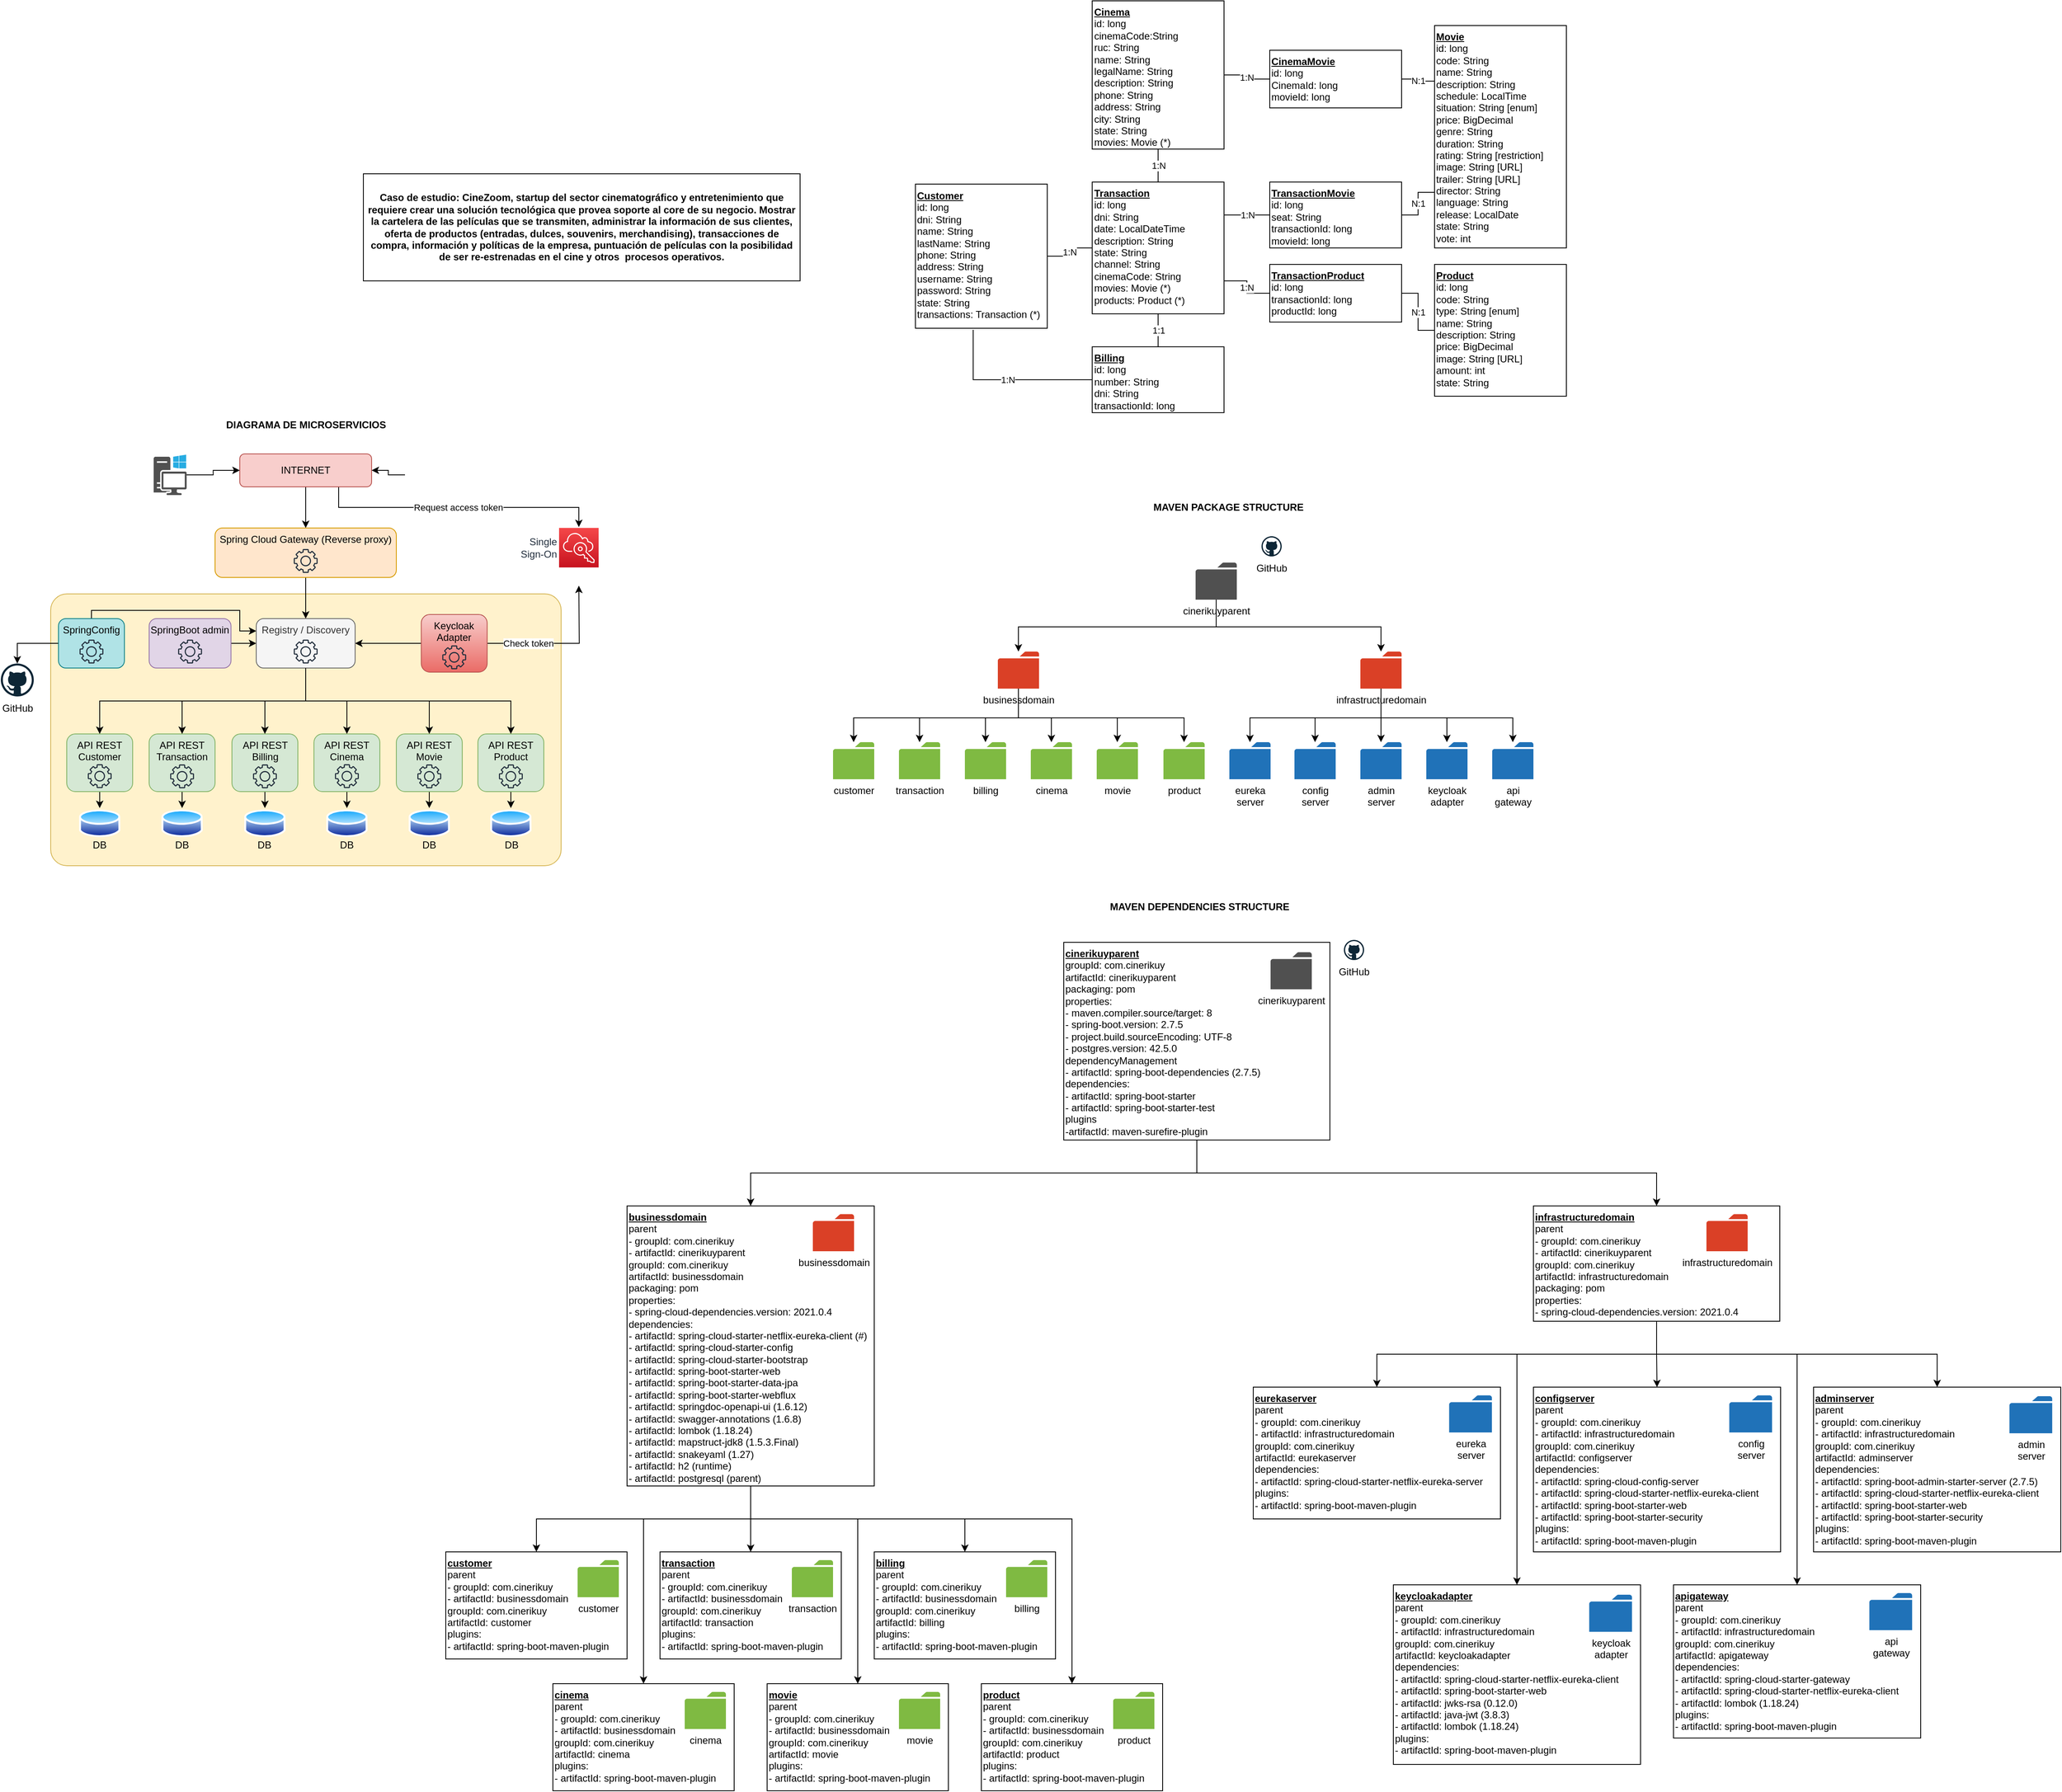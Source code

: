 <mxfile version="21.1.8" type="device">
  <diagram name="Página-1" id="-cIdjegcSLyxtcj_iW46">
    <mxGraphModel dx="3907" dy="4024" grid="1" gridSize="10" guides="1" tooltips="1" connect="1" arrows="1" fold="1" page="1" pageScale="1" pageWidth="827" pageHeight="1169" math="0" shadow="0">
      <root>
        <mxCell id="0" />
        <mxCell id="1" parent="0" />
        <mxCell id="mC--ASIjoSLV11D7QunK-116" value="Caso de estudio: CineZoom, startup del sector cinematográfico y entretenimiento&amp;nbsp;que requiere crear una solución tecnológica que provea soporte al core de su negocio. Mostrar la cartelera de las películas que se transmiten, administrar la información de sus clientes, oferta de productos (entradas, dulces, souvenirs, merchandising), transacciones de compra, información y políticas de la empresa, puntuación de películas con la posibilidad de ser re-estrenadas en el cine y otros&amp;nbsp; procesos operativos." style="rounded=0;whiteSpace=wrap;html=1;fontStyle=1" parent="1" vertex="1">
          <mxGeometry y="-290" width="530" height="130" as="geometry" />
        </mxCell>
        <mxCell id="KEB4Dp1MF8ZIiS9gSXZJ-14" value="MAVEN PACKAGE STRUCTURE" style="text;html=1;strokeColor=none;fillColor=none;align=center;verticalAlign=middle;whiteSpace=wrap;rounded=0;fontStyle=1" vertex="1" parent="1">
          <mxGeometry x="934" y="100.0" width="231.66" height="30" as="geometry" />
        </mxCell>
        <mxCell id="KEB4Dp1MF8ZIiS9gSXZJ-16" value="1:N" style="edgeStyle=orthogonalEdgeStyle;rounded=0;orthogonalLoop=1;jettySize=auto;html=1;exitX=1;exitY=0.5;exitDx=0;exitDy=0;entryX=0;entryY=0.5;entryDx=0;entryDy=0;endArrow=none;endFill=0;" edge="1" source="KEB4Dp1MF8ZIiS9gSXZJ-17" target="KEB4Dp1MF8ZIiS9gSXZJ-20" parent="1">
          <mxGeometry relative="1" as="geometry" />
        </mxCell>
        <mxCell id="KEB4Dp1MF8ZIiS9gSXZJ-17" value="&lt;b&gt;&lt;u&gt;Customer&lt;/u&gt;&lt;/b&gt;&lt;br&gt;id: long&lt;br&gt;dni: String&lt;br&gt;name: String&lt;br&gt;lastName: String&lt;br&gt;phone: String&lt;br&gt;address: String&lt;br&gt;username: String&lt;br&gt;password: String&lt;br&gt;state: String&lt;br&gt;transactions: Transaction (*)" style="rounded=0;whiteSpace=wrap;html=1;align=left;verticalAlign=top;" vertex="1" parent="1">
          <mxGeometry x="670" y="-277.5" width="160" height="175" as="geometry" />
        </mxCell>
        <mxCell id="KEB4Dp1MF8ZIiS9gSXZJ-18" value="1:N" style="edgeStyle=orthogonalEdgeStyle;rounded=0;orthogonalLoop=1;jettySize=auto;html=1;exitX=1;exitY=0.75;exitDx=0;exitDy=0;entryX=0;entryY=0.5;entryDx=0;entryDy=0;endArrow=none;endFill=0;" edge="1" source="KEB4Dp1MF8ZIiS9gSXZJ-20" target="KEB4Dp1MF8ZIiS9gSXZJ-28" parent="1">
          <mxGeometry relative="1" as="geometry" />
        </mxCell>
        <mxCell id="KEB4Dp1MF8ZIiS9gSXZJ-19" value="1:N" style="edgeStyle=orthogonalEdgeStyle;rounded=0;orthogonalLoop=1;jettySize=auto;html=1;exitX=1;exitY=0.25;exitDx=0;exitDy=0;entryX=0;entryY=0.5;entryDx=0;entryDy=0;endArrow=none;endFill=0;" edge="1" source="KEB4Dp1MF8ZIiS9gSXZJ-20" target="KEB4Dp1MF8ZIiS9gSXZJ-27" parent="1">
          <mxGeometry relative="1" as="geometry" />
        </mxCell>
        <mxCell id="KEB4Dp1MF8ZIiS9gSXZJ-20" value="&lt;b&gt;&lt;u&gt;Transaction&lt;/u&gt;&lt;/b&gt;&lt;br&gt;id: long&lt;br&gt;dni: String&lt;br&gt;date: LocalDateTime&lt;br&gt;description: String&lt;br&gt;state: String&lt;br&gt;channel: String&lt;br&gt;cinemaCode: String&lt;br&gt;movies: Movie (*)&lt;br&gt;products: Product (*)" style="rounded=0;whiteSpace=wrap;html=1;align=left;verticalAlign=top;" vertex="1" parent="1">
          <mxGeometry x="884.5" y="-280" width="160" height="160" as="geometry" />
        </mxCell>
        <mxCell id="KEB4Dp1MF8ZIiS9gSXZJ-21" value="&lt;b&gt;&lt;u&gt;Movie&lt;br&gt;&lt;/u&gt;&lt;/b&gt;id: long&lt;br&gt;code: String&lt;br&gt;name: String&lt;br&gt;description: String&lt;br&gt;schedule: LocalTime&lt;br&gt;situation: String [enum]&lt;br style=&quot;border-color: var(--border-color);&quot;&gt;price: BigDecimal&lt;br&gt;genre: String&lt;br&gt;duration: String&lt;br&gt;rating: String [restriction]&lt;br&gt;image: String [URL]&lt;br&gt;trailer: String [URL]&lt;br&gt;director: String&lt;br&gt;language: String&lt;br&gt;release: LocalDate&lt;br&gt;state: String&lt;br&gt;vote: int" style="rounded=0;whiteSpace=wrap;html=1;align=left;verticalAlign=top;" vertex="1" parent="1">
          <mxGeometry x="1300" y="-470" width="160" height="270" as="geometry" />
        </mxCell>
        <mxCell id="KEB4Dp1MF8ZIiS9gSXZJ-22" value="&lt;b&gt;&lt;u&gt;Product&lt;br&gt;&lt;/u&gt;&lt;/b&gt;id: long&lt;br&gt;code: String&lt;br&gt;type: String [enum]&lt;br&gt;name: String&lt;br&gt;description: String&lt;br&gt;price: BigDecimal&lt;br&gt;image: String [URL]&lt;br&gt;amount: int&lt;br&gt;state: String" style="rounded=0;whiteSpace=wrap;html=1;align=left;verticalAlign=top;" vertex="1" parent="1">
          <mxGeometry x="1300" y="-180" width="160" height="160" as="geometry" />
        </mxCell>
        <mxCell id="KEB4Dp1MF8ZIiS9gSXZJ-23" value="1:N" style="edgeStyle=orthogonalEdgeStyle;rounded=0;orthogonalLoop=1;jettySize=auto;html=1;entryX=0;entryY=0.5;entryDx=0;entryDy=0;endArrow=none;endFill=0;" edge="1" source="KEB4Dp1MF8ZIiS9gSXZJ-25" target="KEB4Dp1MF8ZIiS9gSXZJ-34" parent="1">
          <mxGeometry relative="1" as="geometry" />
        </mxCell>
        <mxCell id="KEB4Dp1MF8ZIiS9gSXZJ-24" value="1:N" style="edgeStyle=orthogonalEdgeStyle;rounded=0;orthogonalLoop=1;jettySize=auto;html=1;endArrow=none;endFill=0;" edge="1" source="KEB4Dp1MF8ZIiS9gSXZJ-25" target="KEB4Dp1MF8ZIiS9gSXZJ-20" parent="1">
          <mxGeometry relative="1" as="geometry" />
        </mxCell>
        <mxCell id="KEB4Dp1MF8ZIiS9gSXZJ-25" value="&lt;b&gt;&lt;u&gt;Cinema&lt;br&gt;&lt;/u&gt;&lt;/b&gt;id: long&lt;br&gt;cinemaCode:String&lt;br&gt;ruc: String&lt;br&gt;name: String&lt;br&gt;legalName: String&lt;br&gt;description: String&lt;br&gt;phone: String&lt;br&gt;address: String&lt;br&gt;city: String&lt;br&gt;state: String&lt;br&gt;movies: Movie (*)" style="rounded=0;whiteSpace=wrap;html=1;align=left;verticalAlign=top;" vertex="1" parent="1">
          <mxGeometry x="884.5" y="-500" width="160" height="180" as="geometry" />
        </mxCell>
        <mxCell id="KEB4Dp1MF8ZIiS9gSXZJ-33" value="1:N" style="edgeStyle=orthogonalEdgeStyle;rounded=0;orthogonalLoop=1;jettySize=auto;html=1;entryX=0.438;entryY=1.011;entryDx=0;entryDy=0;entryPerimeter=0;endArrow=none;endFill=0;" edge="1" parent="1" source="KEB4Dp1MF8ZIiS9gSXZJ-26" target="KEB4Dp1MF8ZIiS9gSXZJ-17">
          <mxGeometry relative="1" as="geometry" />
        </mxCell>
        <mxCell id="KEB4Dp1MF8ZIiS9gSXZJ-26" value="&lt;b&gt;&lt;u&gt;Billing&lt;br&gt;&lt;/u&gt;&lt;/b&gt;id: long&lt;br&gt;number: String&lt;br&gt;dni: String&lt;br&gt;transactionId: long" style="rounded=0;whiteSpace=wrap;html=1;align=left;verticalAlign=top;" vertex="1" parent="1">
          <mxGeometry x="884.5" y="-80" width="160" height="80" as="geometry" />
        </mxCell>
        <mxCell id="KEB4Dp1MF8ZIiS9gSXZJ-30" value="N:1" style="edgeStyle=orthogonalEdgeStyle;rounded=0;orthogonalLoop=1;jettySize=auto;html=1;exitX=1;exitY=0.5;exitDx=0;exitDy=0;entryX=0;entryY=0.75;entryDx=0;entryDy=0;endArrow=none;endFill=0;" edge="1" parent="1" source="KEB4Dp1MF8ZIiS9gSXZJ-27" target="KEB4Dp1MF8ZIiS9gSXZJ-21">
          <mxGeometry relative="1" as="geometry" />
        </mxCell>
        <mxCell id="KEB4Dp1MF8ZIiS9gSXZJ-27" value="&lt;b&gt;&lt;u&gt;TransactionMovie&lt;br&gt;&lt;/u&gt;&lt;/b&gt;id: long&lt;br&gt;seat: String&lt;br&gt;transactionId: long&lt;br&gt;movieId: long" style="rounded=0;whiteSpace=wrap;html=1;align=left;verticalAlign=top;" vertex="1" parent="1">
          <mxGeometry x="1100" y="-280" width="160" height="80" as="geometry" />
        </mxCell>
        <mxCell id="KEB4Dp1MF8ZIiS9gSXZJ-29" value="N:1" style="edgeStyle=orthogonalEdgeStyle;rounded=0;orthogonalLoop=1;jettySize=auto;html=1;exitX=1;exitY=0.5;exitDx=0;exitDy=0;entryX=0;entryY=0.5;entryDx=0;entryDy=0;endArrow=none;endFill=0;" edge="1" parent="1" source="KEB4Dp1MF8ZIiS9gSXZJ-28" target="KEB4Dp1MF8ZIiS9gSXZJ-22">
          <mxGeometry relative="1" as="geometry" />
        </mxCell>
        <mxCell id="KEB4Dp1MF8ZIiS9gSXZJ-28" value="&lt;b&gt;&lt;u&gt;TransactionProduct&lt;br&gt;&lt;/u&gt;&lt;/b&gt;id: long&lt;br&gt;transactionId: long&lt;br&gt;productId: long" style="rounded=0;whiteSpace=wrap;html=1;align=left;verticalAlign=top;" vertex="1" parent="1">
          <mxGeometry x="1100" y="-180" width="160" height="70" as="geometry" />
        </mxCell>
        <mxCell id="KEB4Dp1MF8ZIiS9gSXZJ-31" value="1:1" style="edgeStyle=orthogonalEdgeStyle;rounded=0;orthogonalLoop=1;jettySize=auto;html=1;endArrow=none;endFill=0;exitX=0.5;exitY=1;exitDx=0;exitDy=0;entryX=0.5;entryY=0;entryDx=0;entryDy=0;" edge="1" parent="1" source="KEB4Dp1MF8ZIiS9gSXZJ-20" target="KEB4Dp1MF8ZIiS9gSXZJ-26">
          <mxGeometry relative="1" as="geometry">
            <mxPoint x="975" y="-310" as="sourcePoint" />
            <mxPoint x="975" y="-270" as="targetPoint" />
          </mxGeometry>
        </mxCell>
        <mxCell id="KEB4Dp1MF8ZIiS9gSXZJ-36" value="N:1" style="edgeStyle=orthogonalEdgeStyle;rounded=0;orthogonalLoop=1;jettySize=auto;html=1;exitX=1;exitY=0.5;exitDx=0;exitDy=0;entryX=0;entryY=0.25;entryDx=0;entryDy=0;endArrow=none;endFill=0;" edge="1" parent="1" source="KEB4Dp1MF8ZIiS9gSXZJ-34" target="KEB4Dp1MF8ZIiS9gSXZJ-21">
          <mxGeometry relative="1" as="geometry" />
        </mxCell>
        <mxCell id="KEB4Dp1MF8ZIiS9gSXZJ-34" value="&lt;b&gt;&lt;u&gt;CinemaMovie&lt;br&gt;&lt;/u&gt;&lt;/b&gt;id: long&lt;br&gt;CinemaId: long&lt;br&gt;movieId: long" style="rounded=0;whiteSpace=wrap;html=1;align=left;verticalAlign=top;" vertex="1" parent="1">
          <mxGeometry x="1100" y="-440" width="160" height="70" as="geometry" />
        </mxCell>
        <mxCell id="KEB4Dp1MF8ZIiS9gSXZJ-104" value="" style="rounded=1;whiteSpace=wrap;html=1;arcSize=6;fillColor=#fff2cc;strokeColor=#d6b656;" vertex="1" parent="1">
          <mxGeometry x="-379.5" y="220" width="619.5" height="330" as="geometry" />
        </mxCell>
        <mxCell id="KEB4Dp1MF8ZIiS9gSXZJ-105" style="edgeStyle=orthogonalEdgeStyle;rounded=0;orthogonalLoop=1;jettySize=auto;html=1;exitX=0.5;exitY=1;exitDx=0;exitDy=0;entryX=0.5;entryY=0;entryDx=0;entryDy=0;" edge="1" source="KEB4Dp1MF8ZIiS9gSXZJ-106" target="KEB4Dp1MF8ZIiS9gSXZJ-117" parent="1">
          <mxGeometry relative="1" as="geometry" />
        </mxCell>
        <mxCell id="KEB4Dp1MF8ZIiS9gSXZJ-168" value="Request access token" style="edgeStyle=orthogonalEdgeStyle;rounded=0;orthogonalLoop=1;jettySize=auto;html=1;exitX=0.75;exitY=1;exitDx=0;exitDy=0;entryX=0.5;entryY=0;entryDx=0;entryDy=0;entryPerimeter=0;" edge="1" parent="1" source="KEB4Dp1MF8ZIiS9gSXZJ-106" target="KEB4Dp1MF8ZIiS9gSXZJ-150">
          <mxGeometry relative="1" as="geometry" />
        </mxCell>
        <mxCell id="KEB4Dp1MF8ZIiS9gSXZJ-106" value="INTERNET" style="rounded=1;whiteSpace=wrap;html=1;fillColor=#f8cecc;strokeColor=#b85450;" vertex="1" parent="1">
          <mxGeometry x="-150" y="50" width="160" height="40" as="geometry" />
        </mxCell>
        <mxCell id="KEB4Dp1MF8ZIiS9gSXZJ-107" style="edgeStyle=orthogonalEdgeStyle;rounded=0;orthogonalLoop=1;jettySize=auto;html=1;exitX=0;exitY=0.5;exitDx=0;exitDy=0;entryX=1;entryY=0.5;entryDx=0;entryDy=0;" edge="1" source="KEB4Dp1MF8ZIiS9gSXZJ-109" target="KEB4Dp1MF8ZIiS9gSXZJ-106" parent="1">
          <mxGeometry relative="1" as="geometry" />
        </mxCell>
        <mxCell id="KEB4Dp1MF8ZIiS9gSXZJ-109" value="" style="shape=image;html=1;verticalAlign=top;verticalLabelPosition=bottom;labelBackgroundColor=#ffffff;imageAspect=0;aspect=fixed;image=https://cdn1.iconfinder.com/data/icons/communication-icons-10/750/Untitled-1-07-128.png;clipPath=inset(0.78% 22.66% 0.78% 22.66%);" vertex="1" parent="1">
          <mxGeometry x="50.5" y="51" width="27.222" height="49" as="geometry" />
        </mxCell>
        <mxCell id="KEB4Dp1MF8ZIiS9gSXZJ-110" style="edgeStyle=orthogonalEdgeStyle;rounded=0;orthogonalLoop=1;jettySize=auto;html=1;entryX=0;entryY=0.5;entryDx=0;entryDy=0;" edge="1" source="KEB4Dp1MF8ZIiS9gSXZJ-112" target="KEB4Dp1MF8ZIiS9gSXZJ-106" parent="1">
          <mxGeometry relative="1" as="geometry" />
        </mxCell>
        <mxCell id="KEB4Dp1MF8ZIiS9gSXZJ-112" value="" style="sketch=0;pointerEvents=1;shadow=0;dashed=0;html=1;strokeColor=none;fillColor=#505050;labelPosition=center;verticalLabelPosition=bottom;verticalAlign=top;outlineConnect=0;align=center;shape=mxgraph.office.devices.workstation_pc;" vertex="1" parent="1">
          <mxGeometry x="-254.5" y="51" width="40" height="49" as="geometry" />
        </mxCell>
        <mxCell id="KEB4Dp1MF8ZIiS9gSXZJ-217" style="edgeStyle=orthogonalEdgeStyle;rounded=0;orthogonalLoop=1;jettySize=auto;html=1;exitX=0.5;exitY=1;exitDx=0;exitDy=0;entryX=0.5;entryY=0;entryDx=0;entryDy=0;" edge="1" parent="1" source="KEB4Dp1MF8ZIiS9gSXZJ-117" target="KEB4Dp1MF8ZIiS9gSXZJ-139">
          <mxGeometry relative="1" as="geometry" />
        </mxCell>
        <mxCell id="KEB4Dp1MF8ZIiS9gSXZJ-117" value="Spring Cloud Gateway (Reverse proxy)" style="rounded=1;whiteSpace=wrap;html=1;fillColor=#ffe6cc;strokeColor=#d79b00;verticalAlign=top;" vertex="1" parent="1">
          <mxGeometry x="-180" y="140" width="220" height="60" as="geometry" />
        </mxCell>
        <mxCell id="KEB4Dp1MF8ZIiS9gSXZJ-129" value="GitHub" style="dashed=0;outlineConnect=0;html=1;align=center;labelPosition=center;verticalLabelPosition=bottom;verticalAlign=top;shape=mxgraph.weblogos.github" vertex="1" parent="1">
          <mxGeometry x="-440" y="304.5" width="40" height="40" as="geometry" />
        </mxCell>
        <mxCell id="KEB4Dp1MF8ZIiS9gSXZJ-130" style="edgeStyle=orthogonalEdgeStyle;rounded=0;orthogonalLoop=1;jettySize=auto;html=1;exitX=0;exitY=0.5;exitDx=0;exitDy=0;" edge="1" source="KEB4Dp1MF8ZIiS9gSXZJ-144" target="KEB4Dp1MF8ZIiS9gSXZJ-129" parent="1">
          <mxGeometry relative="1" as="geometry">
            <Array as="points">
              <mxPoint x="-420" y="280" />
            </Array>
          </mxGeometry>
        </mxCell>
        <mxCell id="KEB4Dp1MF8ZIiS9gSXZJ-229" style="edgeStyle=orthogonalEdgeStyle;rounded=0;orthogonalLoop=1;jettySize=auto;html=1;exitX=0.5;exitY=0;exitDx=0;exitDy=0;entryX=0;entryY=0.25;entryDx=0;entryDy=0;" edge="1" parent="1" source="KEB4Dp1MF8ZIiS9gSXZJ-144" target="KEB4Dp1MF8ZIiS9gSXZJ-139">
          <mxGeometry relative="1" as="geometry">
            <Array as="points">
              <mxPoint x="-330" y="240" />
              <mxPoint x="-150" y="240" />
              <mxPoint x="-150" y="265" />
            </Array>
          </mxGeometry>
        </mxCell>
        <mxCell id="KEB4Dp1MF8ZIiS9gSXZJ-144" value="SpringConfig" style="rounded=1;whiteSpace=wrap;html=1;verticalAlign=top;fillColor=#b0e3e6;strokeColor=#0e8088;" vertex="1" parent="1">
          <mxGeometry x="-370" y="250.0" width="80" height="60" as="geometry" />
        </mxCell>
        <mxCell id="KEB4Dp1MF8ZIiS9gSXZJ-145" value="" style="sketch=0;outlineConnect=0;fontColor=#232F3E;gradientColor=none;fillColor=#232F3D;strokeColor=none;dashed=0;verticalLabelPosition=bottom;verticalAlign=top;align=center;html=1;fontSize=12;fontStyle=0;aspect=fixed;pointerEvents=1;shape=mxgraph.aws4.gear;" vertex="1" parent="1">
          <mxGeometry x="-344.5" y="275.5" width="29" height="29" as="geometry" />
        </mxCell>
        <mxCell id="KEB4Dp1MF8ZIiS9gSXZJ-146" style="edgeStyle=orthogonalEdgeStyle;rounded=0;orthogonalLoop=1;jettySize=auto;html=1;exitX=0;exitY=0.5;exitDx=0;exitDy=0;entryX=1;entryY=0.5;entryDx=0;entryDy=0;strokeColor=#000000;" edge="1" source="KEB4Dp1MF8ZIiS9gSXZJ-148" target="KEB4Dp1MF8ZIiS9gSXZJ-139" parent="1">
          <mxGeometry relative="1" as="geometry">
            <Array as="points" />
          </mxGeometry>
        </mxCell>
        <mxCell id="KEB4Dp1MF8ZIiS9gSXZJ-147" value="Check token" style="edgeStyle=orthogonalEdgeStyle;rounded=0;orthogonalLoop=1;jettySize=auto;html=1;exitX=1;exitY=0.5;exitDx=0;exitDy=0;entryX=0.5;entryY=1;entryDx=0;entryDy=0;entryPerimeter=0;" edge="1" source="KEB4Dp1MF8ZIiS9gSXZJ-148" parent="1">
          <mxGeometry x="-0.451" relative="1" as="geometry">
            <mxPoint x="261.5" y="210.0" as="targetPoint" />
            <mxPoint as="offset" />
          </mxGeometry>
        </mxCell>
        <mxCell id="KEB4Dp1MF8ZIiS9gSXZJ-148" value="Keycloak Adapter" style="rounded=1;whiteSpace=wrap;html=1;verticalAlign=top;fillColor=#f8cecc;strokeColor=#b85450;gradientColor=#ea6b66;" vertex="1" parent="1">
          <mxGeometry x="70.25" y="245" width="80" height="70" as="geometry" />
        </mxCell>
        <mxCell id="KEB4Dp1MF8ZIiS9gSXZJ-149" value="" style="sketch=0;outlineConnect=0;fontColor=#232F3E;gradientColor=none;fillColor=#232F3D;strokeColor=none;dashed=0;verticalLabelPosition=bottom;verticalAlign=top;align=center;html=1;fontSize=12;fontStyle=0;aspect=fixed;pointerEvents=1;shape=mxgraph.aws4.gear;" vertex="1" parent="1">
          <mxGeometry x="95.75" y="282.5" width="29" height="29" as="geometry" />
        </mxCell>
        <mxCell id="KEB4Dp1MF8ZIiS9gSXZJ-150" value="Single&lt;br&gt;Sign-On" style="sketch=0;points=[[0,0,0],[0.25,0,0],[0.5,0,0],[0.75,0,0],[1,0,0],[0,1,0],[0.25,1,0],[0.5,1,0],[0.75,1,0],[1,1,0],[0,0.25,0],[0,0.5,0],[0,0.75,0],[1,0.25,0],[1,0.5,0],[1,0.75,0]];outlineConnect=0;fontColor=#232F3E;gradientColor=#F54749;gradientDirection=north;fillColor=#C7131F;strokeColor=#ffffff;dashed=0;verticalLabelPosition=middle;verticalAlign=middle;align=right;html=1;fontSize=12;fontStyle=0;aspect=fixed;shape=mxgraph.aws4.resourceIcon;resIcon=mxgraph.aws4.single_sign_on;labelPosition=left;spacing=2;strokeWidth=1;perimeterSpacing=1;spacingLeft=0;spacingRight=2;" vertex="1" parent="1">
          <mxGeometry x="237.5" y="139.89" width="48" height="48" as="geometry" />
        </mxCell>
        <mxCell id="KEB4Dp1MF8ZIiS9gSXZJ-151" value="" style="sketch=0;outlineConnect=0;fontColor=#232F3E;gradientColor=none;fillColor=#232F3D;strokeColor=none;dashed=0;verticalLabelPosition=bottom;verticalAlign=top;align=center;html=1;fontSize=12;fontStyle=0;aspect=fixed;pointerEvents=1;shape=mxgraph.aws4.gear;" vertex="1" parent="1">
          <mxGeometry x="-84.5" y="165.5" width="29" height="29" as="geometry" />
        </mxCell>
        <mxCell id="KEB4Dp1MF8ZIiS9gSXZJ-152" value="DIAGRAMA DE MICROSERVICIOS" style="text;html=1;strokeColor=none;fillColor=none;align=center;verticalAlign=middle;whiteSpace=wrap;rounded=0;fontStyle=1" vertex="1" parent="1">
          <mxGeometry x="-180" width="220.5" height="30" as="geometry" />
        </mxCell>
        <mxCell id="KEB4Dp1MF8ZIiS9gSXZJ-169" value="" style="image;aspect=fixed;perimeter=ellipsePerimeter;html=1;align=center;shadow=0;dashed=0;spacingTop=3;image=img/lib/active_directory/database.svg;" vertex="1" parent="1">
          <mxGeometry x="-345" y="480.0" width="50" height="37" as="geometry" />
        </mxCell>
        <mxCell id="KEB4Dp1MF8ZIiS9gSXZJ-170" value="" style="image;aspect=fixed;perimeter=ellipsePerimeter;html=1;align=center;shadow=0;dashed=0;spacingTop=3;image=img/lib/active_directory/database.svg;" vertex="1" parent="1">
          <mxGeometry x="-245" y="480.0" width="50" height="37" as="geometry" />
        </mxCell>
        <mxCell id="KEB4Dp1MF8ZIiS9gSXZJ-171" value="" style="image;aspect=fixed;perimeter=ellipsePerimeter;html=1;align=center;shadow=0;dashed=0;spacingTop=3;image=img/lib/active_directory/database.svg;" vertex="1" parent="1">
          <mxGeometry x="-144.5" y="480.0" width="50" height="37" as="geometry" />
        </mxCell>
        <mxCell id="KEB4Dp1MF8ZIiS9gSXZJ-172" style="edgeStyle=orthogonalEdgeStyle;rounded=0;orthogonalLoop=1;jettySize=auto;html=1;entryX=0.5;entryY=0;entryDx=0;entryDy=0;" edge="1" source="KEB4Dp1MF8ZIiS9gSXZJ-179" target="KEB4Dp1MF8ZIiS9gSXZJ-169" parent="1">
          <mxGeometry relative="1" as="geometry" />
        </mxCell>
        <mxCell id="KEB4Dp1MF8ZIiS9gSXZJ-173" style="edgeStyle=orthogonalEdgeStyle;rounded=0;orthogonalLoop=1;jettySize=auto;html=1;exitX=0.5;exitY=1;exitDx=0;exitDy=0;entryX=0.5;entryY=0;entryDx=0;entryDy=0;" edge="1" source="KEB4Dp1MF8ZIiS9gSXZJ-180" target="KEB4Dp1MF8ZIiS9gSXZJ-170" parent="1">
          <mxGeometry relative="1" as="geometry" />
        </mxCell>
        <mxCell id="KEB4Dp1MF8ZIiS9gSXZJ-174" style="edgeStyle=orthogonalEdgeStyle;rounded=0;orthogonalLoop=1;jettySize=auto;html=1;exitX=0.5;exitY=1;exitDx=0;exitDy=0;entryX=0.5;entryY=0;entryDx=0;entryDy=0;" edge="1" source="KEB4Dp1MF8ZIiS9gSXZJ-182" target="KEB4Dp1MF8ZIiS9gSXZJ-171" parent="1">
          <mxGeometry relative="1" as="geometry" />
        </mxCell>
        <mxCell id="KEB4Dp1MF8ZIiS9gSXZJ-175" value="DB" style="text;html=1;strokeColor=none;fillColor=none;align=center;verticalAlign=middle;whiteSpace=wrap;rounded=0;" vertex="1" parent="1">
          <mxGeometry x="-350" y="510.0" width="60" height="30" as="geometry" />
        </mxCell>
        <mxCell id="KEB4Dp1MF8ZIiS9gSXZJ-176" value="DB" style="text;html=1;strokeColor=none;fillColor=none;align=center;verticalAlign=middle;whiteSpace=wrap;rounded=0;" vertex="1" parent="1">
          <mxGeometry x="-250" y="510.0" width="60" height="30" as="geometry" />
        </mxCell>
        <mxCell id="KEB4Dp1MF8ZIiS9gSXZJ-177" value="DB" style="text;html=1;strokeColor=none;fillColor=none;align=center;verticalAlign=middle;whiteSpace=wrap;rounded=0;" vertex="1" parent="1">
          <mxGeometry x="-150" y="510.0" width="60" height="30" as="geometry" />
        </mxCell>
        <mxCell id="KEB4Dp1MF8ZIiS9gSXZJ-178" value="API REST&lt;br&gt;Customer" style="rounded=1;whiteSpace=wrap;html=1;verticalAlign=top;fillColor=#d5e8d4;strokeColor=#82b366;" vertex="1" parent="1">
          <mxGeometry x="-360" y="390.0" width="80" height="70" as="geometry" />
        </mxCell>
        <mxCell id="KEB4Dp1MF8ZIiS9gSXZJ-179" value="" style="sketch=0;outlineConnect=0;fontColor=#232F3E;gradientColor=none;fillColor=#232F3D;strokeColor=none;dashed=0;verticalLabelPosition=bottom;verticalAlign=top;align=center;html=1;fontSize=12;fontStyle=0;aspect=fixed;pointerEvents=1;shape=mxgraph.aws4.gear;" vertex="1" parent="1">
          <mxGeometry x="-334.5" y="426.75" width="29" height="29" as="geometry" />
        </mxCell>
        <mxCell id="KEB4Dp1MF8ZIiS9gSXZJ-180" value="API REST&lt;br&gt;Transaction" style="rounded=1;whiteSpace=wrap;html=1;verticalAlign=top;fillColor=#d5e8d4;strokeColor=#82b366;" vertex="1" parent="1">
          <mxGeometry x="-260" y="390.0" width="80" height="70" as="geometry" />
        </mxCell>
        <mxCell id="KEB4Dp1MF8ZIiS9gSXZJ-181" value="" style="sketch=0;outlineConnect=0;fontColor=#232F3E;gradientColor=none;fillColor=#232F3D;strokeColor=none;dashed=0;verticalLabelPosition=bottom;verticalAlign=top;align=center;html=1;fontSize=12;fontStyle=0;aspect=fixed;pointerEvents=1;shape=mxgraph.aws4.gear;" vertex="1" parent="1">
          <mxGeometry x="-234.5" y="427.0" width="29" height="29" as="geometry" />
        </mxCell>
        <mxCell id="KEB4Dp1MF8ZIiS9gSXZJ-182" value="API REST&lt;br&gt;Billing" style="rounded=1;whiteSpace=wrap;html=1;verticalAlign=top;fillColor=#d5e8d4;strokeColor=#82b366;" vertex="1" parent="1">
          <mxGeometry x="-159.5" y="390.0" width="80" height="70" as="geometry" />
        </mxCell>
        <mxCell id="KEB4Dp1MF8ZIiS9gSXZJ-183" value="" style="sketch=0;outlineConnect=0;fontColor=#232F3E;gradientColor=none;fillColor=#232F3D;strokeColor=none;dashed=0;verticalLabelPosition=bottom;verticalAlign=top;align=center;html=1;fontSize=12;fontStyle=0;aspect=fixed;pointerEvents=1;shape=mxgraph.aws4.gear;" vertex="1" parent="1">
          <mxGeometry x="-134" y="427.0" width="29" height="29" as="geometry" />
        </mxCell>
        <mxCell id="KEB4Dp1MF8ZIiS9gSXZJ-230" style="edgeStyle=orthogonalEdgeStyle;rounded=0;orthogonalLoop=1;jettySize=auto;html=1;exitX=1;exitY=0.5;exitDx=0;exitDy=0;entryX=0;entryY=0.5;entryDx=0;entryDy=0;" edge="1" parent="1" source="KEB4Dp1MF8ZIiS9gSXZJ-184" target="KEB4Dp1MF8ZIiS9gSXZJ-139">
          <mxGeometry relative="1" as="geometry" />
        </mxCell>
        <mxCell id="KEB4Dp1MF8ZIiS9gSXZJ-184" value="SpringBoot admin" style="rounded=1;whiteSpace=wrap;html=1;verticalAlign=top;fillColor=#e1d5e7;strokeColor=#9673a6;" vertex="1" parent="1">
          <mxGeometry x="-259.997" y="250" width="99.333" height="60" as="geometry" />
        </mxCell>
        <mxCell id="KEB4Dp1MF8ZIiS9gSXZJ-185" value="" style="sketch=0;outlineConnect=0;fontColor=#232F3E;gradientColor=none;fillColor=#232F3D;strokeColor=none;dashed=0;verticalLabelPosition=bottom;verticalAlign=top;align=center;html=1;fontSize=12;fontStyle=0;aspect=fixed;pointerEvents=1;shape=mxgraph.aws4.gear;" vertex="1" parent="1">
          <mxGeometry x="-224.834" y="275.5" width="29" height="29" as="geometry" />
        </mxCell>
        <mxCell id="KEB4Dp1MF8ZIiS9gSXZJ-192" value="" style="image;aspect=fixed;perimeter=ellipsePerimeter;html=1;align=center;shadow=0;dashed=0;spacingTop=3;image=img/lib/active_directory/database.svg;" vertex="1" parent="1">
          <mxGeometry x="-45" y="480.0" width="50" height="37" as="geometry" />
        </mxCell>
        <mxCell id="KEB4Dp1MF8ZIiS9gSXZJ-193" value="" style="image;aspect=fixed;perimeter=ellipsePerimeter;html=1;align=center;shadow=0;dashed=0;spacingTop=3;image=img/lib/active_directory/database.svg;" vertex="1" parent="1">
          <mxGeometry x="55" y="480.0" width="50" height="37" as="geometry" />
        </mxCell>
        <mxCell id="KEB4Dp1MF8ZIiS9gSXZJ-194" value="" style="image;aspect=fixed;perimeter=ellipsePerimeter;html=1;align=center;shadow=0;dashed=0;spacingTop=3;image=img/lib/active_directory/database.svg;" vertex="1" parent="1">
          <mxGeometry x="154" y="480.0" width="50" height="37" as="geometry" />
        </mxCell>
        <mxCell id="KEB4Dp1MF8ZIiS9gSXZJ-195" style="edgeStyle=orthogonalEdgeStyle;rounded=0;orthogonalLoop=1;jettySize=auto;html=1;entryX=0.5;entryY=0;entryDx=0;entryDy=0;" edge="1" source="KEB4Dp1MF8ZIiS9gSXZJ-202" target="KEB4Dp1MF8ZIiS9gSXZJ-192" parent="1">
          <mxGeometry relative="1" as="geometry" />
        </mxCell>
        <mxCell id="KEB4Dp1MF8ZIiS9gSXZJ-196" style="edgeStyle=orthogonalEdgeStyle;rounded=0;orthogonalLoop=1;jettySize=auto;html=1;exitX=0.5;exitY=1;exitDx=0;exitDy=0;entryX=0.5;entryY=0;entryDx=0;entryDy=0;" edge="1" source="KEB4Dp1MF8ZIiS9gSXZJ-203" target="KEB4Dp1MF8ZIiS9gSXZJ-193" parent="1">
          <mxGeometry relative="1" as="geometry" />
        </mxCell>
        <mxCell id="KEB4Dp1MF8ZIiS9gSXZJ-197" style="edgeStyle=orthogonalEdgeStyle;rounded=0;orthogonalLoop=1;jettySize=auto;html=1;exitX=0.5;exitY=1;exitDx=0;exitDy=0;entryX=0.5;entryY=0;entryDx=0;entryDy=0;" edge="1" source="KEB4Dp1MF8ZIiS9gSXZJ-205" target="KEB4Dp1MF8ZIiS9gSXZJ-194" parent="1">
          <mxGeometry relative="1" as="geometry" />
        </mxCell>
        <mxCell id="KEB4Dp1MF8ZIiS9gSXZJ-198" value="DB" style="text;html=1;strokeColor=none;fillColor=none;align=center;verticalAlign=middle;whiteSpace=wrap;rounded=0;" vertex="1" parent="1">
          <mxGeometry x="-50" y="510.0" width="60" height="30" as="geometry" />
        </mxCell>
        <mxCell id="KEB4Dp1MF8ZIiS9gSXZJ-199" value="DB" style="text;html=1;strokeColor=none;fillColor=none;align=center;verticalAlign=middle;whiteSpace=wrap;rounded=0;" vertex="1" parent="1">
          <mxGeometry x="50" y="510.0" width="60" height="30" as="geometry" />
        </mxCell>
        <mxCell id="KEB4Dp1MF8ZIiS9gSXZJ-200" value="DB" style="text;html=1;strokeColor=none;fillColor=none;align=center;verticalAlign=middle;whiteSpace=wrap;rounded=0;" vertex="1" parent="1">
          <mxGeometry x="150" y="510.0" width="60" height="30" as="geometry" />
        </mxCell>
        <mxCell id="KEB4Dp1MF8ZIiS9gSXZJ-201" value="API REST&lt;br&gt;Cinema" style="rounded=1;whiteSpace=wrap;html=1;verticalAlign=top;fillColor=#d5e8d4;strokeColor=#82b366;" vertex="1" parent="1">
          <mxGeometry x="-60" y="390.0" width="80" height="70" as="geometry" />
        </mxCell>
        <mxCell id="KEB4Dp1MF8ZIiS9gSXZJ-202" value="" style="sketch=0;outlineConnect=0;fontColor=#232F3E;gradientColor=none;fillColor=#232F3D;strokeColor=none;dashed=0;verticalLabelPosition=bottom;verticalAlign=top;align=center;html=1;fontSize=12;fontStyle=0;aspect=fixed;pointerEvents=1;shape=mxgraph.aws4.gear;" vertex="1" parent="1">
          <mxGeometry x="-34.5" y="426.75" width="29" height="29" as="geometry" />
        </mxCell>
        <mxCell id="KEB4Dp1MF8ZIiS9gSXZJ-203" value="API REST&lt;br&gt;Movie" style="rounded=1;whiteSpace=wrap;html=1;verticalAlign=top;fillColor=#d5e8d4;strokeColor=#82b366;" vertex="1" parent="1">
          <mxGeometry x="40" y="390.0" width="80" height="70" as="geometry" />
        </mxCell>
        <mxCell id="KEB4Dp1MF8ZIiS9gSXZJ-204" value="" style="sketch=0;outlineConnect=0;fontColor=#232F3E;gradientColor=none;fillColor=#232F3D;strokeColor=none;dashed=0;verticalLabelPosition=bottom;verticalAlign=top;align=center;html=1;fontSize=12;fontStyle=0;aspect=fixed;pointerEvents=1;shape=mxgraph.aws4.gear;" vertex="1" parent="1">
          <mxGeometry x="65.5" y="427.0" width="29" height="29" as="geometry" />
        </mxCell>
        <mxCell id="KEB4Dp1MF8ZIiS9gSXZJ-205" value="API REST&lt;br&gt;Product" style="rounded=1;whiteSpace=wrap;html=1;verticalAlign=top;fillColor=#d5e8d4;strokeColor=#82b366;" vertex="1" parent="1">
          <mxGeometry x="139" y="390.0" width="80" height="70" as="geometry" />
        </mxCell>
        <mxCell id="KEB4Dp1MF8ZIiS9gSXZJ-206" value="" style="sketch=0;outlineConnect=0;fontColor=#232F3E;gradientColor=none;fillColor=#232F3D;strokeColor=none;dashed=0;verticalLabelPosition=bottom;verticalAlign=top;align=center;html=1;fontSize=12;fontStyle=0;aspect=fixed;pointerEvents=1;shape=mxgraph.aws4.gear;" vertex="1" parent="1">
          <mxGeometry x="164.5" y="427.0" width="29" height="29" as="geometry" />
        </mxCell>
        <mxCell id="KEB4Dp1MF8ZIiS9gSXZJ-218" value="" style="group" vertex="1" connectable="0" parent="1">
          <mxGeometry x="-130" y="250" width="120" height="60" as="geometry" />
        </mxCell>
        <mxCell id="KEB4Dp1MF8ZIiS9gSXZJ-139" value="Registry / Discovery" style="rounded=1;whiteSpace=wrap;html=1;verticalAlign=top;fillColor=#f5f5f5;fontColor=#333333;strokeColor=#666666;" vertex="1" parent="KEB4Dp1MF8ZIiS9gSXZJ-218">
          <mxGeometry width="120" height="60" as="geometry" />
        </mxCell>
        <mxCell id="KEB4Dp1MF8ZIiS9gSXZJ-140" value="" style="sketch=0;outlineConnect=0;fontColor=#232F3E;gradientColor=none;fillColor=#232F3D;strokeColor=none;dashed=0;verticalLabelPosition=bottom;verticalAlign=top;align=center;html=1;fontSize=12;fontStyle=0;aspect=fixed;pointerEvents=1;shape=mxgraph.aws4.gear;" vertex="1" parent="KEB4Dp1MF8ZIiS9gSXZJ-218">
          <mxGeometry x="45.5" y="25.5" width="29" height="29" as="geometry" />
        </mxCell>
        <mxCell id="KEB4Dp1MF8ZIiS9gSXZJ-221" style="edgeStyle=orthogonalEdgeStyle;rounded=0;orthogonalLoop=1;jettySize=auto;html=1;entryX=0.5;entryY=0;entryDx=0;entryDy=0;" edge="1" parent="1" source="KEB4Dp1MF8ZIiS9gSXZJ-139" target="KEB4Dp1MF8ZIiS9gSXZJ-178">
          <mxGeometry relative="1" as="geometry">
            <Array as="points">
              <mxPoint x="-70" y="350" />
              <mxPoint x="-320" y="350" />
            </Array>
          </mxGeometry>
        </mxCell>
        <mxCell id="KEB4Dp1MF8ZIiS9gSXZJ-222" style="edgeStyle=orthogonalEdgeStyle;rounded=0;orthogonalLoop=1;jettySize=auto;html=1;entryX=0.5;entryY=0;entryDx=0;entryDy=0;" edge="1" parent="1" source="KEB4Dp1MF8ZIiS9gSXZJ-139" target="KEB4Dp1MF8ZIiS9gSXZJ-180">
          <mxGeometry relative="1" as="geometry">
            <Array as="points">
              <mxPoint x="-70" y="350" />
              <mxPoint x="-220" y="350" />
            </Array>
          </mxGeometry>
        </mxCell>
        <mxCell id="KEB4Dp1MF8ZIiS9gSXZJ-223" style="edgeStyle=orthogonalEdgeStyle;rounded=0;orthogonalLoop=1;jettySize=auto;html=1;entryX=0.5;entryY=0;entryDx=0;entryDy=0;" edge="1" parent="1" source="KEB4Dp1MF8ZIiS9gSXZJ-139" target="KEB4Dp1MF8ZIiS9gSXZJ-182">
          <mxGeometry relative="1" as="geometry" />
        </mxCell>
        <mxCell id="KEB4Dp1MF8ZIiS9gSXZJ-224" style="edgeStyle=orthogonalEdgeStyle;rounded=0;orthogonalLoop=1;jettySize=auto;html=1;entryX=0.5;entryY=0;entryDx=0;entryDy=0;" edge="1" parent="1" source="KEB4Dp1MF8ZIiS9gSXZJ-139" target="KEB4Dp1MF8ZIiS9gSXZJ-201">
          <mxGeometry relative="1" as="geometry" />
        </mxCell>
        <mxCell id="KEB4Dp1MF8ZIiS9gSXZJ-225" style="edgeStyle=orthogonalEdgeStyle;rounded=0;orthogonalLoop=1;jettySize=auto;html=1;entryX=0.5;entryY=0;entryDx=0;entryDy=0;" edge="1" parent="1" source="KEB4Dp1MF8ZIiS9gSXZJ-139" target="KEB4Dp1MF8ZIiS9gSXZJ-203">
          <mxGeometry relative="1" as="geometry">
            <Array as="points">
              <mxPoint x="-70" y="350" />
              <mxPoint x="80" y="350" />
            </Array>
          </mxGeometry>
        </mxCell>
        <mxCell id="KEB4Dp1MF8ZIiS9gSXZJ-226" style="edgeStyle=orthogonalEdgeStyle;rounded=0;orthogonalLoop=1;jettySize=auto;html=1;entryX=0.5;entryY=0;entryDx=0;entryDy=0;" edge="1" parent="1" source="KEB4Dp1MF8ZIiS9gSXZJ-139" target="KEB4Dp1MF8ZIiS9gSXZJ-205">
          <mxGeometry relative="1" as="geometry">
            <Array as="points">
              <mxPoint x="-70" y="350" />
              <mxPoint x="179" y="350" />
            </Array>
          </mxGeometry>
        </mxCell>
        <mxCell id="KEB4Dp1MF8ZIiS9gSXZJ-232" style="edgeStyle=orthogonalEdgeStyle;rounded=0;orthogonalLoop=1;jettySize=auto;html=1;" edge="1" source="KEB4Dp1MF8ZIiS9gSXZJ-238" target="KEB4Dp1MF8ZIiS9gSXZJ-239" parent="1">
          <mxGeometry relative="1" as="geometry">
            <Array as="points">
              <mxPoint x="795" y="370.5" />
              <mxPoint x="835" y="370.5" />
            </Array>
          </mxGeometry>
        </mxCell>
        <mxCell id="KEB4Dp1MF8ZIiS9gSXZJ-233" style="edgeStyle=orthogonalEdgeStyle;rounded=0;orthogonalLoop=1;jettySize=auto;html=1;" edge="1" source="KEB4Dp1MF8ZIiS9gSXZJ-238" target="KEB4Dp1MF8ZIiS9gSXZJ-251" parent="1">
          <mxGeometry relative="1" as="geometry">
            <Array as="points">
              <mxPoint x="795" y="370.5" />
              <mxPoint x="996" y="370.5" />
            </Array>
          </mxGeometry>
        </mxCell>
        <mxCell id="KEB4Dp1MF8ZIiS9gSXZJ-234" style="edgeStyle=orthogonalEdgeStyle;rounded=0;orthogonalLoop=1;jettySize=auto;html=1;" edge="1" source="KEB4Dp1MF8ZIiS9gSXZJ-238" target="KEB4Dp1MF8ZIiS9gSXZJ-250" parent="1">
          <mxGeometry relative="1" as="geometry">
            <Array as="points">
              <mxPoint x="795" y="370.5" />
              <mxPoint x="915" y="370.5" />
            </Array>
          </mxGeometry>
        </mxCell>
        <mxCell id="KEB4Dp1MF8ZIiS9gSXZJ-235" style="edgeStyle=orthogonalEdgeStyle;rounded=0;orthogonalLoop=1;jettySize=auto;html=1;" edge="1" source="KEB4Dp1MF8ZIiS9gSXZJ-238" target="KEB4Dp1MF8ZIiS9gSXZJ-257" parent="1">
          <mxGeometry relative="1" as="geometry">
            <Array as="points">
              <mxPoint x="795" y="370.5" />
              <mxPoint x="755" y="370.5" />
            </Array>
          </mxGeometry>
        </mxCell>
        <mxCell id="KEB4Dp1MF8ZIiS9gSXZJ-236" style="edgeStyle=orthogonalEdgeStyle;rounded=0;orthogonalLoop=1;jettySize=auto;html=1;" edge="1" source="KEB4Dp1MF8ZIiS9gSXZJ-238" target="KEB4Dp1MF8ZIiS9gSXZJ-258" parent="1">
          <mxGeometry relative="1" as="geometry">
            <Array as="points">
              <mxPoint x="795" y="370.5" />
              <mxPoint x="675" y="370.5" />
            </Array>
          </mxGeometry>
        </mxCell>
        <mxCell id="KEB4Dp1MF8ZIiS9gSXZJ-237" style="edgeStyle=orthogonalEdgeStyle;rounded=0;orthogonalLoop=1;jettySize=auto;html=1;" edge="1" source="KEB4Dp1MF8ZIiS9gSXZJ-238" target="KEB4Dp1MF8ZIiS9gSXZJ-259" parent="1">
          <mxGeometry relative="1" as="geometry">
            <Array as="points">
              <mxPoint x="795" y="370.5" />
              <mxPoint x="595" y="370.5" />
            </Array>
          </mxGeometry>
        </mxCell>
        <mxCell id="KEB4Dp1MF8ZIiS9gSXZJ-238" value="businessdomain" style="sketch=0;pointerEvents=1;shadow=0;dashed=0;html=1;strokeColor=none;labelPosition=center;verticalLabelPosition=bottom;verticalAlign=top;outlineConnect=0;align=center;shape=mxgraph.office.concepts.folder;fillColor=#DA4026;" vertex="1" parent="1">
          <mxGeometry x="770" y="290" width="50" height="45" as="geometry" />
        </mxCell>
        <mxCell id="KEB4Dp1MF8ZIiS9gSXZJ-239" value="cinema" style="sketch=0;pointerEvents=1;shadow=0;dashed=0;html=1;strokeColor=none;labelPosition=center;verticalLabelPosition=bottom;verticalAlign=top;outlineConnect=0;align=center;shape=mxgraph.office.concepts.folder;fillColor=#7FBA42;" vertex="1" parent="1">
          <mxGeometry x="810" y="400" width="50" height="45" as="geometry" />
        </mxCell>
        <mxCell id="KEB4Dp1MF8ZIiS9gSXZJ-240" value="eureka&lt;br&gt;server" style="sketch=0;pointerEvents=1;shadow=0;dashed=0;html=1;strokeColor=none;labelPosition=center;verticalLabelPosition=bottom;verticalAlign=top;outlineConnect=0;align=center;shape=mxgraph.office.concepts.folder;fillColor=#2072B8;" vertex="1" parent="1">
          <mxGeometry x="1051" y="400" width="50" height="45" as="geometry" />
        </mxCell>
        <mxCell id="KEB4Dp1MF8ZIiS9gSXZJ-241" style="edgeStyle=orthogonalEdgeStyle;rounded=0;orthogonalLoop=1;jettySize=auto;html=1;" edge="1" source="KEB4Dp1MF8ZIiS9gSXZJ-243" target="KEB4Dp1MF8ZIiS9gSXZJ-238" parent="1">
          <mxGeometry relative="1" as="geometry">
            <mxPoint x="1064.83" y="197.0" as="sourcePoint" />
            <Array as="points">
              <mxPoint x="1035" y="260" />
              <mxPoint x="795" y="260" />
            </Array>
          </mxGeometry>
        </mxCell>
        <mxCell id="KEB4Dp1MF8ZIiS9gSXZJ-242" style="edgeStyle=orthogonalEdgeStyle;rounded=0;orthogonalLoop=1;jettySize=auto;html=1;" edge="1" source="KEB4Dp1MF8ZIiS9gSXZJ-243" target="KEB4Dp1MF8ZIiS9gSXZJ-249" parent="1">
          <mxGeometry relative="1" as="geometry">
            <Array as="points">
              <mxPoint x="1035" y="260" />
              <mxPoint x="1235" y="260" />
            </Array>
          </mxGeometry>
        </mxCell>
        <mxCell id="KEB4Dp1MF8ZIiS9gSXZJ-243" value="cinerikuyparent" style="sketch=0;pointerEvents=1;shadow=0;dashed=0;html=1;strokeColor=none;fillColor=#505050;labelPosition=center;verticalLabelPosition=bottom;verticalAlign=top;outlineConnect=0;align=center;shape=mxgraph.office.concepts.folder;" vertex="1" parent="1">
          <mxGeometry x="1010" y="182" width="50" height="45" as="geometry" />
        </mxCell>
        <mxCell id="KEB4Dp1MF8ZIiS9gSXZJ-244" style="edgeStyle=orthogonalEdgeStyle;rounded=0;orthogonalLoop=1;jettySize=auto;html=1;" edge="1" source="KEB4Dp1MF8ZIiS9gSXZJ-249" target="KEB4Dp1MF8ZIiS9gSXZJ-253" parent="1">
          <mxGeometry relative="1" as="geometry" />
        </mxCell>
        <mxCell id="KEB4Dp1MF8ZIiS9gSXZJ-245" style="edgeStyle=orthogonalEdgeStyle;rounded=0;orthogonalLoop=1;jettySize=auto;html=1;" edge="1" source="KEB4Dp1MF8ZIiS9gSXZJ-249" target="KEB4Dp1MF8ZIiS9gSXZJ-252" parent="1">
          <mxGeometry relative="1" as="geometry">
            <Array as="points">
              <mxPoint x="1235" y="370.5" />
              <mxPoint x="1155" y="370.5" />
            </Array>
          </mxGeometry>
        </mxCell>
        <mxCell id="KEB4Dp1MF8ZIiS9gSXZJ-246" style="edgeStyle=orthogonalEdgeStyle;rounded=0;orthogonalLoop=1;jettySize=auto;html=1;" edge="1" source="KEB4Dp1MF8ZIiS9gSXZJ-249" target="KEB4Dp1MF8ZIiS9gSXZJ-240" parent="1">
          <mxGeometry relative="1" as="geometry">
            <Array as="points">
              <mxPoint x="1235" y="370.5" />
              <mxPoint x="1076" y="370.5" />
            </Array>
          </mxGeometry>
        </mxCell>
        <mxCell id="KEB4Dp1MF8ZIiS9gSXZJ-247" style="edgeStyle=orthogonalEdgeStyle;rounded=0;orthogonalLoop=1;jettySize=auto;html=1;" edge="1" source="KEB4Dp1MF8ZIiS9gSXZJ-249" target="KEB4Dp1MF8ZIiS9gSXZJ-254" parent="1">
          <mxGeometry relative="1" as="geometry">
            <Array as="points">
              <mxPoint x="1235" y="370.5" />
              <mxPoint x="1315" y="370.5" />
            </Array>
          </mxGeometry>
        </mxCell>
        <mxCell id="KEB4Dp1MF8ZIiS9gSXZJ-248" style="edgeStyle=orthogonalEdgeStyle;rounded=0;orthogonalLoop=1;jettySize=auto;html=1;" edge="1" source="KEB4Dp1MF8ZIiS9gSXZJ-249" target="KEB4Dp1MF8ZIiS9gSXZJ-255" parent="1">
          <mxGeometry relative="1" as="geometry">
            <Array as="points">
              <mxPoint x="1235" y="370.5" />
              <mxPoint x="1395" y="370.5" />
            </Array>
          </mxGeometry>
        </mxCell>
        <mxCell id="KEB4Dp1MF8ZIiS9gSXZJ-249" value="infrastructuredomain" style="sketch=0;pointerEvents=1;shadow=0;dashed=0;html=1;strokeColor=none;labelPosition=center;verticalLabelPosition=bottom;verticalAlign=top;outlineConnect=0;align=center;shape=mxgraph.office.concepts.folder;fillColor=#DA4026;" vertex="1" parent="1">
          <mxGeometry x="1210" y="290" width="50" height="45" as="geometry" />
        </mxCell>
        <mxCell id="KEB4Dp1MF8ZIiS9gSXZJ-250" value="movie" style="sketch=0;pointerEvents=1;shadow=0;dashed=0;html=1;strokeColor=none;labelPosition=center;verticalLabelPosition=bottom;verticalAlign=top;outlineConnect=0;align=center;shape=mxgraph.office.concepts.folder;fillColor=#7FBA42;" vertex="1" parent="1">
          <mxGeometry x="890" y="400" width="50" height="45" as="geometry" />
        </mxCell>
        <mxCell id="KEB4Dp1MF8ZIiS9gSXZJ-251" value="product" style="sketch=0;pointerEvents=1;shadow=0;dashed=0;html=1;strokeColor=none;labelPosition=center;verticalLabelPosition=bottom;verticalAlign=top;outlineConnect=0;align=center;shape=mxgraph.office.concepts.folder;fillColor=#7FBA42;" vertex="1" parent="1">
          <mxGeometry x="971" y="400" width="50" height="45" as="geometry" />
        </mxCell>
        <mxCell id="KEB4Dp1MF8ZIiS9gSXZJ-252" value="config&lt;br&gt;server" style="sketch=0;pointerEvents=1;shadow=0;dashed=0;html=1;strokeColor=none;labelPosition=center;verticalLabelPosition=bottom;verticalAlign=top;outlineConnect=0;align=center;shape=mxgraph.office.concepts.folder;fillColor=#2072B8;" vertex="1" parent="1">
          <mxGeometry x="1130" y="400" width="50" height="45" as="geometry" />
        </mxCell>
        <mxCell id="KEB4Dp1MF8ZIiS9gSXZJ-253" value="admin&lt;br&gt;server" style="sketch=0;pointerEvents=1;shadow=0;dashed=0;html=1;strokeColor=none;labelPosition=center;verticalLabelPosition=bottom;verticalAlign=top;outlineConnect=0;align=center;shape=mxgraph.office.concepts.folder;fillColor=#2072B8;" vertex="1" parent="1">
          <mxGeometry x="1210" y="400" width="50" height="45" as="geometry" />
        </mxCell>
        <mxCell id="KEB4Dp1MF8ZIiS9gSXZJ-254" value="keycloak&lt;br&gt;adapter" style="sketch=0;pointerEvents=1;shadow=0;dashed=0;html=1;strokeColor=none;labelPosition=center;verticalLabelPosition=bottom;verticalAlign=top;outlineConnect=0;align=center;shape=mxgraph.office.concepts.folder;fillColor=#2072B8;" vertex="1" parent="1">
          <mxGeometry x="1290" y="400" width="50" height="45" as="geometry" />
        </mxCell>
        <mxCell id="KEB4Dp1MF8ZIiS9gSXZJ-255" value="api&lt;br&gt;gateway" style="sketch=0;pointerEvents=1;shadow=0;dashed=0;html=1;strokeColor=none;labelPosition=center;verticalLabelPosition=bottom;verticalAlign=top;outlineConnect=0;align=center;shape=mxgraph.office.concepts.folder;fillColor=#2072B8;" vertex="1" parent="1">
          <mxGeometry x="1370" y="400" width="50" height="45" as="geometry" />
        </mxCell>
        <mxCell id="KEB4Dp1MF8ZIiS9gSXZJ-256" value="GitHub" style="dashed=0;outlineConnect=0;html=1;align=center;labelPosition=center;verticalLabelPosition=bottom;verticalAlign=top;shape=mxgraph.weblogos.github" vertex="1" parent="1">
          <mxGeometry x="1090" y="150" width="24.5" height="24.5" as="geometry" />
        </mxCell>
        <mxCell id="KEB4Dp1MF8ZIiS9gSXZJ-257" value="billing" style="sketch=0;pointerEvents=1;shadow=0;dashed=0;html=1;strokeColor=none;labelPosition=center;verticalLabelPosition=bottom;verticalAlign=top;outlineConnect=0;align=center;shape=mxgraph.office.concepts.folder;fillColor=#7FBA42;" vertex="1" parent="1">
          <mxGeometry x="730" y="400" width="50" height="45" as="geometry" />
        </mxCell>
        <mxCell id="KEB4Dp1MF8ZIiS9gSXZJ-258" value="transaction" style="sketch=0;pointerEvents=1;shadow=0;dashed=0;html=1;strokeColor=none;labelPosition=center;verticalLabelPosition=bottom;verticalAlign=top;outlineConnect=0;align=center;shape=mxgraph.office.concepts.folder;fillColor=#7FBA42;" vertex="1" parent="1">
          <mxGeometry x="650" y="400" width="50" height="45" as="geometry" />
        </mxCell>
        <mxCell id="KEB4Dp1MF8ZIiS9gSXZJ-259" value="customer" style="sketch=0;pointerEvents=1;shadow=0;dashed=0;html=1;strokeColor=none;labelPosition=center;verticalLabelPosition=bottom;verticalAlign=top;outlineConnect=0;align=center;shape=mxgraph.office.concepts.folder;fillColor=#7FBA42;" vertex="1" parent="1">
          <mxGeometry x="570" y="400" width="50" height="45" as="geometry" />
        </mxCell>
        <mxCell id="KEB4Dp1MF8ZIiS9gSXZJ-260" value="MAVEN DEPENDENCIES STRUCTURE" style="text;html=1;strokeColor=none;fillColor=none;align=center;verticalAlign=middle;whiteSpace=wrap;rounded=0;fontStyle=1" vertex="1" parent="1">
          <mxGeometry x="899.17" y="585" width="231.66" height="30" as="geometry" />
        </mxCell>
        <mxCell id="KEB4Dp1MF8ZIiS9gSXZJ-285" value="GitHub" style="dashed=0;outlineConnect=0;html=1;align=center;labelPosition=center;verticalLabelPosition=bottom;verticalAlign=top;shape=mxgraph.weblogos.github" vertex="1" parent="1">
          <mxGeometry x="1190" y="640" width="24.5" height="24.5" as="geometry" />
        </mxCell>
        <mxCell id="KEB4Dp1MF8ZIiS9gSXZJ-333" style="edgeStyle=orthogonalEdgeStyle;rounded=0;orthogonalLoop=1;jettySize=auto;html=1;exitX=0.5;exitY=1;exitDx=0;exitDy=0;entryX=0.5;entryY=0;entryDx=0;entryDy=0;" edge="1" parent="1" source="KEB4Dp1MF8ZIiS9gSXZJ-289" target="KEB4Dp1MF8ZIiS9gSXZJ-296">
          <mxGeometry relative="1" as="geometry" />
        </mxCell>
        <mxCell id="KEB4Dp1MF8ZIiS9gSXZJ-334" style="edgeStyle=orthogonalEdgeStyle;rounded=0;orthogonalLoop=1;jettySize=auto;html=1;exitX=0.5;exitY=1;exitDx=0;exitDy=0;entryX=0.5;entryY=0;entryDx=0;entryDy=0;" edge="1" parent="1" source="KEB4Dp1MF8ZIiS9gSXZJ-289" target="KEB4Dp1MF8ZIiS9gSXZJ-294">
          <mxGeometry relative="1" as="geometry" />
        </mxCell>
        <mxCell id="KEB4Dp1MF8ZIiS9gSXZJ-358" style="edgeStyle=orthogonalEdgeStyle;rounded=0;orthogonalLoop=1;jettySize=auto;html=1;exitX=0.5;exitY=1;exitDx=0;exitDy=0;entryX=0.5;entryY=0;entryDx=0;entryDy=0;" edge="1" parent="1" source="KEB4Dp1MF8ZIiS9gSXZJ-294" target="KEB4Dp1MF8ZIiS9gSXZJ-337">
          <mxGeometry relative="1" as="geometry" />
        </mxCell>
        <mxCell id="KEB4Dp1MF8ZIiS9gSXZJ-359" style="edgeStyle=orthogonalEdgeStyle;rounded=0;orthogonalLoop=1;jettySize=auto;html=1;exitX=0.5;exitY=1;exitDx=0;exitDy=0;entryX=0.5;entryY=0;entryDx=0;entryDy=0;" edge="1" parent="1" source="KEB4Dp1MF8ZIiS9gSXZJ-294" target="KEB4Dp1MF8ZIiS9gSXZJ-342">
          <mxGeometry relative="1" as="geometry" />
        </mxCell>
        <mxCell id="KEB4Dp1MF8ZIiS9gSXZJ-360" style="edgeStyle=orthogonalEdgeStyle;rounded=0;orthogonalLoop=1;jettySize=auto;html=1;exitX=0.5;exitY=1;exitDx=0;exitDy=0;entryX=0.5;entryY=0;entryDx=0;entryDy=0;" edge="1" parent="1" source="KEB4Dp1MF8ZIiS9gSXZJ-294" target="KEB4Dp1MF8ZIiS9gSXZJ-343">
          <mxGeometry relative="1" as="geometry" />
        </mxCell>
        <mxCell id="KEB4Dp1MF8ZIiS9gSXZJ-361" style="edgeStyle=orthogonalEdgeStyle;rounded=0;orthogonalLoop=1;jettySize=auto;html=1;exitX=0.5;exitY=1;exitDx=0;exitDy=0;entryX=0.5;entryY=0;entryDx=0;entryDy=0;" edge="1" parent="1" source="KEB4Dp1MF8ZIiS9gSXZJ-294" target="KEB4Dp1MF8ZIiS9gSXZJ-346">
          <mxGeometry relative="1" as="geometry">
            <Array as="points">
              <mxPoint x="470" y="1343" />
              <mxPoint x="340" y="1343" />
            </Array>
          </mxGeometry>
        </mxCell>
        <mxCell id="KEB4Dp1MF8ZIiS9gSXZJ-362" style="edgeStyle=orthogonalEdgeStyle;rounded=0;orthogonalLoop=1;jettySize=auto;html=1;exitX=0.5;exitY=1;exitDx=0;exitDy=0;entryX=0.5;entryY=0;entryDx=0;entryDy=0;" edge="1" parent="1" source="KEB4Dp1MF8ZIiS9gSXZJ-294" target="KEB4Dp1MF8ZIiS9gSXZJ-348">
          <mxGeometry relative="1" as="geometry">
            <Array as="points">
              <mxPoint x="470" y="1343" />
              <mxPoint x="600" y="1343" />
            </Array>
          </mxGeometry>
        </mxCell>
        <mxCell id="KEB4Dp1MF8ZIiS9gSXZJ-363" style="edgeStyle=orthogonalEdgeStyle;rounded=0;orthogonalLoop=1;jettySize=auto;html=1;exitX=0.5;exitY=1;exitDx=0;exitDy=0;entryX=0.5;entryY=0;entryDx=0;entryDy=0;" edge="1" parent="1" source="KEB4Dp1MF8ZIiS9gSXZJ-294" target="KEB4Dp1MF8ZIiS9gSXZJ-349">
          <mxGeometry relative="1" as="geometry">
            <Array as="points">
              <mxPoint x="470" y="1343" />
              <mxPoint x="860" y="1343" />
            </Array>
          </mxGeometry>
        </mxCell>
        <mxCell id="KEB4Dp1MF8ZIiS9gSXZJ-294" value="&lt;b&gt;&lt;u&gt;businessdomain&lt;br&gt;&lt;/u&gt;&lt;/b&gt;parent&lt;br&gt;- groupId: com.cinerikuy&lt;br&gt;- artifactId: cinerikuyparent&lt;br&gt;groupId: com.cinerikuy&lt;br style=&quot;border-color: var(--border-color);&quot;&gt;artifactId: businessdomain&lt;br style=&quot;border-color: var(--border-color);&quot;&gt;packaging: pom&lt;br&gt;properties:&lt;br&gt;- spring-cloud-dependencies.version: 2021.0.4&lt;br&gt;dependencies:&lt;br&gt;- artifactId:&amp;nbsp;spring-cloud-starter-netflix-eureka-client (#)&lt;br&gt;- artifactId: spring-cloud-starter-config&lt;br&gt;- artifactId: spring-cloud-starter-bootstrap&lt;br&gt;- artifactId: spring-boot-starter-web&lt;br&gt;- artifactId: spring-boot-starter-data-jpa&lt;br&gt;- artifactId: spring-boot-starter-webflux&lt;br&gt;- artifactId: springdoc-openapi-ui (1.6.12)&lt;br&gt;- artifactId: swagger-annotations (1.6.8)&lt;br&gt;- artifactId: lombok (1.18.24)&lt;br&gt;- artifactId: mapstruct-jdk8 (1.5.3.Final)&lt;br&gt;- artifactId: snakeyaml (1.27)&lt;br&gt;- artifactId: h2 (runtime)&lt;br&gt;- artifactId: postgresql (parent)" style="rounded=0;whiteSpace=wrap;html=1;align=left;verticalAlign=top;" vertex="1" parent="1">
          <mxGeometry x="320" y="963" width="300" height="340" as="geometry" />
        </mxCell>
        <mxCell id="KEB4Dp1MF8ZIiS9gSXZJ-295" value="businessdomain" style="sketch=0;pointerEvents=1;shadow=0;dashed=0;html=1;strokeColor=none;labelPosition=center;verticalLabelPosition=bottom;verticalAlign=top;outlineConnect=0;align=center;shape=mxgraph.office.concepts.folder;fillColor=#DA4026;" vertex="1" parent="1">
          <mxGeometry x="545.5" y="973" width="50" height="45" as="geometry" />
        </mxCell>
        <mxCell id="KEB4Dp1MF8ZIiS9gSXZJ-327" style="edgeStyle=orthogonalEdgeStyle;rounded=0;orthogonalLoop=1;jettySize=auto;html=1;exitX=0.5;exitY=1;exitDx=0;exitDy=0;" edge="1" parent="1" source="KEB4Dp1MF8ZIiS9gSXZJ-296" target="KEB4Dp1MF8ZIiS9gSXZJ-298">
          <mxGeometry relative="1" as="geometry" />
        </mxCell>
        <mxCell id="KEB4Dp1MF8ZIiS9gSXZJ-328" style="edgeStyle=orthogonalEdgeStyle;rounded=0;orthogonalLoop=1;jettySize=auto;html=1;exitX=0.5;exitY=1;exitDx=0;exitDy=0;entryX=0.5;entryY=0;entryDx=0;entryDy=0;" edge="1" parent="1" source="KEB4Dp1MF8ZIiS9gSXZJ-296" target="KEB4Dp1MF8ZIiS9gSXZJ-302">
          <mxGeometry relative="1" as="geometry" />
        </mxCell>
        <mxCell id="KEB4Dp1MF8ZIiS9gSXZJ-329" style="edgeStyle=orthogonalEdgeStyle;rounded=0;orthogonalLoop=1;jettySize=auto;html=1;exitX=0.5;exitY=1;exitDx=0;exitDy=0;entryX=0.5;entryY=0;entryDx=0;entryDy=0;" edge="1" parent="1" source="KEB4Dp1MF8ZIiS9gSXZJ-296" target="KEB4Dp1MF8ZIiS9gSXZJ-299">
          <mxGeometry relative="1" as="geometry" />
        </mxCell>
        <mxCell id="KEB4Dp1MF8ZIiS9gSXZJ-330" style="edgeStyle=orthogonalEdgeStyle;rounded=0;orthogonalLoop=1;jettySize=auto;html=1;exitX=0.5;exitY=1;exitDx=0;exitDy=0;entryX=0.5;entryY=0;entryDx=0;entryDy=0;" edge="1" parent="1" source="KEB4Dp1MF8ZIiS9gSXZJ-296" target="KEB4Dp1MF8ZIiS9gSXZJ-311">
          <mxGeometry relative="1" as="geometry">
            <Array as="points">
              <mxPoint x="1570" y="1143" />
              <mxPoint x="1400" y="1143" />
            </Array>
          </mxGeometry>
        </mxCell>
        <mxCell id="KEB4Dp1MF8ZIiS9gSXZJ-332" style="edgeStyle=orthogonalEdgeStyle;rounded=0;orthogonalLoop=1;jettySize=auto;html=1;exitX=0.5;exitY=1;exitDx=0;exitDy=0;entryX=0.5;entryY=0;entryDx=0;entryDy=0;" edge="1" parent="1" source="KEB4Dp1MF8ZIiS9gSXZJ-296" target="KEB4Dp1MF8ZIiS9gSXZJ-316">
          <mxGeometry relative="1" as="geometry">
            <Array as="points">
              <mxPoint x="1570" y="1143" />
              <mxPoint x="1740" y="1143" />
            </Array>
          </mxGeometry>
        </mxCell>
        <mxCell id="KEB4Dp1MF8ZIiS9gSXZJ-296" value="&lt;b&gt;&lt;u&gt;infrastructuredomain&lt;br&gt;&lt;/u&gt;&lt;/b&gt;parent&lt;br&gt;- groupId: com.cinerikuy&lt;br&gt;- artifactId: cinerikuyparent&lt;br&gt;groupId: com.cinerikuy&lt;br style=&quot;border-color: var(--border-color);&quot;&gt;artifactId: infrastructuredomain&lt;br style=&quot;border-color: var(--border-color);&quot;&gt;packaging: pom&lt;br&gt;properties:&lt;br&gt;- spring-cloud-dependencies.version: 2021.0.4&lt;br&gt;" style="rounded=0;whiteSpace=wrap;html=1;align=left;verticalAlign=top;" vertex="1" parent="1">
          <mxGeometry x="1420" y="963" width="299" height="140" as="geometry" />
        </mxCell>
        <mxCell id="KEB4Dp1MF8ZIiS9gSXZJ-297" value="infrastructuredomain" style="sketch=0;pointerEvents=1;shadow=0;dashed=0;html=1;strokeColor=none;labelPosition=center;verticalLabelPosition=bottom;verticalAlign=top;outlineConnect=0;align=center;shape=mxgraph.office.concepts.folder;fillColor=#DA4026;" vertex="1" parent="1">
          <mxGeometry x="1630" y="973" width="50" height="45" as="geometry" />
        </mxCell>
        <mxCell id="KEB4Dp1MF8ZIiS9gSXZJ-319" value="" style="group" vertex="1" connectable="0" parent="1">
          <mxGeometry x="1250" y="1423" width="300" height="218" as="geometry" />
        </mxCell>
        <mxCell id="KEB4Dp1MF8ZIiS9gSXZJ-311" value="&lt;b&gt;&lt;u&gt;keycloakadapter&lt;br&gt;&lt;/u&gt;&lt;/b&gt;parent&lt;br&gt;- groupId: com.cinerikuy&lt;br&gt;- artifactId: infrastructuredomain&lt;br&gt;groupId: com.cinerikuy&lt;br style=&quot;border-color: var(--border-color);&quot;&gt;artifactId: keycloakadapter&lt;br style=&quot;border-color: var(--border-color);&quot;&gt;dependencies:&lt;br&gt;- artifactId:&amp;nbsp;spring-cloud-starter-netflix-eureka-client&lt;br&gt;- artifactId: spring-boot-starter-web&lt;br&gt;- artifactId: jwks-rsa (0.12.0)&lt;br&gt;- artifactId: java-jwt (3.8.3)&lt;br&gt;- artifactId: lombok (1.18.24)&lt;br&gt;plugins:&lt;br&gt;- artifactId:&amp;nbsp;spring-boot-maven-plugin" style="rounded=0;whiteSpace=wrap;html=1;align=left;verticalAlign=top;container=0;" vertex="1" parent="KEB4Dp1MF8ZIiS9gSXZJ-319">
          <mxGeometry width="300" height="218" as="geometry" />
        </mxCell>
        <mxCell id="KEB4Dp1MF8ZIiS9gSXZJ-314" value="keycloak&lt;br&gt;adapter" style="sketch=0;pointerEvents=1;shadow=0;dashed=0;html=1;strokeColor=none;labelPosition=center;verticalLabelPosition=bottom;verticalAlign=top;outlineConnect=0;align=center;shape=mxgraph.office.concepts.folder;fillColor=#2072B8;" vertex="1" parent="KEB4Dp1MF8ZIiS9gSXZJ-319">
          <mxGeometry x="237.716" y="12" width="51.903" height="45" as="geometry" />
        </mxCell>
        <mxCell id="KEB4Dp1MF8ZIiS9gSXZJ-320" value="" style="group" vertex="1" connectable="0" parent="1">
          <mxGeometry x="1590" y="1423" width="300" height="186" as="geometry" />
        </mxCell>
        <mxCell id="KEB4Dp1MF8ZIiS9gSXZJ-316" value="&lt;b&gt;&lt;u&gt;apigateway&lt;br&gt;&lt;/u&gt;&lt;/b&gt;parent&lt;br&gt;- groupId: com.cinerikuy&lt;br&gt;- artifactId: infrastructuredomain&lt;br&gt;groupId: com.cinerikuy&lt;br style=&quot;border-color: var(--border-color);&quot;&gt;artifactId: apigateway&lt;br style=&quot;border-color: var(--border-color);&quot;&gt;dependencies:&lt;br&gt;- artifactId:&amp;nbsp;spring-cloud-starter-gateway&lt;br&gt;- artifactId:&amp;nbsp;spring-cloud-starter-netflix-eureka-client&lt;br&gt;- artifactId: lombok (1.18.24)&lt;br&gt;plugins:&lt;br&gt;- artifactId:&amp;nbsp;spring-boot-maven-plugin" style="rounded=0;whiteSpace=wrap;html=1;align=left;verticalAlign=top;container=0;" vertex="1" parent="KEB4Dp1MF8ZIiS9gSXZJ-320">
          <mxGeometry width="300" height="186" as="geometry" />
        </mxCell>
        <mxCell id="KEB4Dp1MF8ZIiS9gSXZJ-318" value="api&lt;br&gt;gateway" style="sketch=0;pointerEvents=1;shadow=0;dashed=0;html=1;strokeColor=none;labelPosition=center;verticalLabelPosition=bottom;verticalAlign=top;outlineConnect=0;align=center;shape=mxgraph.office.concepts.folder;fillColor=#2072B8;" vertex="1" parent="KEB4Dp1MF8ZIiS9gSXZJ-320">
          <mxGeometry x="237.716" y="10" width="51.903" height="45" as="geometry" />
        </mxCell>
        <mxCell id="KEB4Dp1MF8ZIiS9gSXZJ-321" value="" style="group" vertex="1" connectable="0" parent="1">
          <mxGeometry x="1420" y="1183" width="300" height="200" as="geometry" />
        </mxCell>
        <mxCell id="KEB4Dp1MF8ZIiS9gSXZJ-302" value="&lt;b&gt;&lt;u&gt;configserver&lt;br&gt;&lt;/u&gt;&lt;/b&gt;parent&lt;br&gt;- groupId: com.cinerikuy&lt;br&gt;- artifactId: infrastructuredomain&lt;br&gt;groupId: com.cinerikuy&lt;br style=&quot;border-color: var(--border-color);&quot;&gt;artifactId: configserver&lt;br style=&quot;border-color: var(--border-color);&quot;&gt;dependencies:&lt;br&gt;- artifactId:&amp;nbsp;spring-cloud-config-server&lt;br&gt;- artifactId:&amp;nbsp;spring-cloud-starter-netflix-eureka-client&lt;br&gt;- artifactId: spring-boot-starter-web&lt;br&gt;- artifactId: spring-boot-starter-security&lt;br&gt;plugins:&lt;br&gt;- artifactId:&amp;nbsp;spring-boot-maven-plugin" style="rounded=0;whiteSpace=wrap;html=1;align=left;verticalAlign=top;container=0;" vertex="1" parent="KEB4Dp1MF8ZIiS9gSXZJ-321">
          <mxGeometry width="300" height="200" as="geometry" />
        </mxCell>
        <mxCell id="KEB4Dp1MF8ZIiS9gSXZJ-303" value="config&lt;br&gt;server" style="sketch=0;pointerEvents=1;shadow=0;dashed=0;html=1;strokeColor=none;labelPosition=center;verticalLabelPosition=bottom;verticalAlign=top;outlineConnect=0;align=center;shape=mxgraph.office.concepts.folder;fillColor=#2072B8;container=0;" vertex="1" parent="KEB4Dp1MF8ZIiS9gSXZJ-321">
          <mxGeometry x="237.716" y="10" width="51.903" height="45" as="geometry" />
        </mxCell>
        <mxCell id="KEB4Dp1MF8ZIiS9gSXZJ-322" value="" style="group" vertex="1" connectable="0" parent="1">
          <mxGeometry x="1760" y="1183" width="300" height="200" as="geometry" />
        </mxCell>
        <mxCell id="KEB4Dp1MF8ZIiS9gSXZJ-299" value="&lt;b&gt;&lt;u&gt;adminserver&lt;br&gt;&lt;/u&gt;&lt;/b&gt;parent&lt;br&gt;- groupId: com.cinerikuy&lt;br&gt;- artifactId: infrastructuredomain&lt;br&gt;groupId: com.cinerikuy&lt;br style=&quot;border-color: var(--border-color);&quot;&gt;artifactId: adminserver&lt;br style=&quot;border-color: var(--border-color);&quot;&gt;dependencies:&lt;br&gt;- artifactId:&amp;nbsp;spring-boot-admin-starter-server (2.7.5)&lt;br&gt;- artifactId:&amp;nbsp;spring-cloud-starter-netflix-eureka-client&lt;br&gt;- artifactId: spring-boot-starter-web&lt;br&gt;- artifactId: spring-boot-starter-security&lt;br&gt;plugins:&lt;br&gt;- artifactId:&amp;nbsp;spring-boot-maven-plugin" style="rounded=0;whiteSpace=wrap;html=1;align=left;verticalAlign=top;container=0;" vertex="1" parent="KEB4Dp1MF8ZIiS9gSXZJ-322">
          <mxGeometry width="300" height="200" as="geometry" />
        </mxCell>
        <mxCell id="KEB4Dp1MF8ZIiS9gSXZJ-301" value="admin&lt;br&gt;server" style="sketch=0;pointerEvents=1;shadow=0;dashed=0;html=1;strokeColor=none;labelPosition=center;verticalLabelPosition=bottom;verticalAlign=top;outlineConnect=0;align=center;shape=mxgraph.office.concepts.folder;fillColor=#2072B8;container=0;" vertex="1" parent="KEB4Dp1MF8ZIiS9gSXZJ-322">
          <mxGeometry x="237.716" y="11" width="51.903" height="45" as="geometry" />
        </mxCell>
        <mxCell id="KEB4Dp1MF8ZIiS9gSXZJ-325" value="" style="group" vertex="1" connectable="0" parent="1">
          <mxGeometry x="1080" y="1183" width="300" height="160" as="geometry" />
        </mxCell>
        <mxCell id="KEB4Dp1MF8ZIiS9gSXZJ-298" value="&lt;b&gt;&lt;u&gt;eurekaserver&lt;br&gt;&lt;/u&gt;&lt;/b&gt;parent&lt;br&gt;- groupId: com.cinerikuy&lt;br&gt;- artifactId: infrastructuredomain&lt;br&gt;groupId: com.cinerikuy&lt;br style=&quot;border-color: var(--border-color);&quot;&gt;artifactId: eurekaserver&lt;br style=&quot;border-color: var(--border-color);&quot;&gt;dependencies:&lt;br&gt;- artifactId: spring-cloud-starter-netflix-eureka-server&lt;br&gt;plugins:&lt;br&gt;- artifactId:&amp;nbsp;spring-boot-maven-plugin" style="rounded=0;whiteSpace=wrap;html=1;align=left;verticalAlign=top;container=0;" vertex="1" parent="KEB4Dp1MF8ZIiS9gSXZJ-325">
          <mxGeometry width="300" height="160" as="geometry" />
        </mxCell>
        <mxCell id="KEB4Dp1MF8ZIiS9gSXZJ-300" value="eureka&lt;br&gt;server" style="sketch=0;pointerEvents=1;shadow=0;dashed=0;html=1;strokeColor=none;labelPosition=center;verticalLabelPosition=bottom;verticalAlign=top;outlineConnect=0;align=center;shape=mxgraph.office.concepts.folder;fillColor=#2072B8;container=0;" vertex="1" parent="KEB4Dp1MF8ZIiS9gSXZJ-325">
          <mxGeometry x="237.716" y="10" width="51.903" height="45" as="geometry" />
        </mxCell>
        <mxCell id="KEB4Dp1MF8ZIiS9gSXZJ-337" value="&lt;b&gt;&lt;u&gt;customer&lt;br&gt;&lt;/u&gt;&lt;/b&gt;parent&lt;br&gt;- groupId: com.cinerikuy&lt;br&gt;- artifactId: businessdomain&lt;br&gt;groupId: com.cinerikuy&lt;br style=&quot;border-color: var(--border-color);&quot;&gt;artifactId: customer&lt;br style=&quot;border-color: var(--border-color);&quot;&gt;plugins:&lt;br&gt;- artifactId:&amp;nbsp;spring-boot-maven-plugin" style="rounded=0;whiteSpace=wrap;html=1;align=left;verticalAlign=top;container=0;" vertex="1" parent="1">
          <mxGeometry x="100" y="1383" width="220" height="130" as="geometry" />
        </mxCell>
        <mxCell id="KEB4Dp1MF8ZIiS9gSXZJ-339" value="customer" style="sketch=0;pointerEvents=1;shadow=0;dashed=0;html=1;strokeColor=none;labelPosition=center;verticalLabelPosition=bottom;verticalAlign=top;outlineConnect=0;align=center;shape=mxgraph.office.concepts.folder;fillColor=#7FBA42;" vertex="1" parent="1">
          <mxGeometry x="260" y="1393" width="50" height="45" as="geometry" />
        </mxCell>
        <mxCell id="KEB4Dp1MF8ZIiS9gSXZJ-342" value="&lt;b&gt;&lt;u&gt;transaction&lt;br&gt;&lt;/u&gt;&lt;/b&gt;parent&lt;br&gt;- groupId: com.cinerikuy&lt;br&gt;- artifactId: businessdomain&lt;br&gt;groupId: com.cinerikuy&lt;br style=&quot;border-color: var(--border-color);&quot;&gt;artifactId: transaction&lt;br style=&quot;border-color: var(--border-color);&quot;&gt;plugins:&lt;br&gt;- artifactId:&amp;nbsp;spring-boot-maven-plugin" style="rounded=0;whiteSpace=wrap;html=1;align=left;verticalAlign=top;container=0;" vertex="1" parent="1">
          <mxGeometry x="360" y="1383" width="220" height="130" as="geometry" />
        </mxCell>
        <mxCell id="KEB4Dp1MF8ZIiS9gSXZJ-343" value="&lt;b&gt;&lt;u&gt;billing&lt;br&gt;&lt;/u&gt;&lt;/b&gt;parent&lt;br&gt;- groupId: com.cinerikuy&lt;br&gt;- artifactId: businessdomain&lt;br&gt;groupId: com.cinerikuy&lt;br style=&quot;border-color: var(--border-color);&quot;&gt;artifactId: billing&lt;br style=&quot;border-color: var(--border-color);&quot;&gt;plugins:&lt;br&gt;- artifactId:&amp;nbsp;spring-boot-maven-plugin" style="rounded=0;whiteSpace=wrap;html=1;align=left;verticalAlign=top;container=0;" vertex="1" parent="1">
          <mxGeometry x="620" y="1383" width="220" height="130" as="geometry" />
        </mxCell>
        <mxCell id="KEB4Dp1MF8ZIiS9gSXZJ-344" value="transaction" style="sketch=0;pointerEvents=1;shadow=0;dashed=0;html=1;strokeColor=none;labelPosition=center;verticalLabelPosition=bottom;verticalAlign=top;outlineConnect=0;align=center;shape=mxgraph.office.concepts.folder;fillColor=#7FBA42;" vertex="1" parent="1">
          <mxGeometry x="520" y="1393" width="50" height="45" as="geometry" />
        </mxCell>
        <mxCell id="KEB4Dp1MF8ZIiS9gSXZJ-345" value="billing" style="sketch=0;pointerEvents=1;shadow=0;dashed=0;html=1;strokeColor=none;labelPosition=center;verticalLabelPosition=bottom;verticalAlign=top;outlineConnect=0;align=center;shape=mxgraph.office.concepts.folder;fillColor=#7FBA42;" vertex="1" parent="1">
          <mxGeometry x="780" y="1393" width="50" height="45" as="geometry" />
        </mxCell>
        <mxCell id="KEB4Dp1MF8ZIiS9gSXZJ-346" value="&lt;b&gt;&lt;u&gt;cinema&lt;br&gt;&lt;/u&gt;&lt;/b&gt;parent&lt;br&gt;- groupId: com.cinerikuy&lt;br&gt;- artifactId: businessdomain&lt;br&gt;groupId: com.cinerikuy&lt;br style=&quot;border-color: var(--border-color);&quot;&gt;artifactId: cinema&lt;br style=&quot;border-color: var(--border-color);&quot;&gt;plugins:&lt;br&gt;- artifactId:&amp;nbsp;spring-boot-maven-plugin" style="rounded=0;whiteSpace=wrap;html=1;align=left;verticalAlign=top;container=0;" vertex="1" parent="1">
          <mxGeometry x="230" y="1543" width="220" height="130" as="geometry" />
        </mxCell>
        <mxCell id="KEB4Dp1MF8ZIiS9gSXZJ-347" value="cinema" style="sketch=0;pointerEvents=1;shadow=0;dashed=0;html=1;strokeColor=none;labelPosition=center;verticalLabelPosition=bottom;verticalAlign=top;outlineConnect=0;align=center;shape=mxgraph.office.concepts.folder;fillColor=#7FBA42;" vertex="1" parent="1">
          <mxGeometry x="390" y="1553" width="50" height="45" as="geometry" />
        </mxCell>
        <mxCell id="KEB4Dp1MF8ZIiS9gSXZJ-348" value="&lt;b&gt;&lt;u&gt;movie&lt;br&gt;&lt;/u&gt;&lt;/b&gt;parent&lt;br&gt;- groupId: com.cinerikuy&lt;br&gt;- artifactId: businessdomain&lt;br&gt;groupId: com.cinerikuy&lt;br style=&quot;border-color: var(--border-color);&quot;&gt;artifactId: movie&lt;br style=&quot;border-color: var(--border-color);&quot;&gt;plugins:&lt;br&gt;- artifactId:&amp;nbsp;spring-boot-maven-plugin" style="rounded=0;whiteSpace=wrap;html=1;align=left;verticalAlign=top;container=0;" vertex="1" parent="1">
          <mxGeometry x="490" y="1543" width="220" height="130" as="geometry" />
        </mxCell>
        <mxCell id="KEB4Dp1MF8ZIiS9gSXZJ-349" value="&lt;b&gt;&lt;u&gt;product&lt;br&gt;&lt;/u&gt;&lt;/b&gt;parent&lt;br&gt;- groupId: com.cinerikuy&lt;br&gt;- artifactId: businessdomain&lt;br&gt;groupId: com.cinerikuy&lt;br style=&quot;border-color: var(--border-color);&quot;&gt;artifactId: product&lt;br style=&quot;border-color: var(--border-color);&quot;&gt;plugins:&lt;br&gt;- artifactId:&amp;nbsp;spring-boot-maven-plugin" style="rounded=0;whiteSpace=wrap;html=1;align=left;verticalAlign=top;container=0;" vertex="1" parent="1">
          <mxGeometry x="750" y="1543" width="220" height="130" as="geometry" />
        </mxCell>
        <mxCell id="KEB4Dp1MF8ZIiS9gSXZJ-350" value="movie" style="sketch=0;pointerEvents=1;shadow=0;dashed=0;html=1;strokeColor=none;labelPosition=center;verticalLabelPosition=bottom;verticalAlign=top;outlineConnect=0;align=center;shape=mxgraph.office.concepts.folder;fillColor=#7FBA42;" vertex="1" parent="1">
          <mxGeometry x="650" y="1553" width="50" height="45" as="geometry" />
        </mxCell>
        <mxCell id="KEB4Dp1MF8ZIiS9gSXZJ-351" value="product" style="sketch=0;pointerEvents=1;shadow=0;dashed=0;html=1;strokeColor=none;labelPosition=center;verticalLabelPosition=bottom;verticalAlign=top;outlineConnect=0;align=center;shape=mxgraph.office.concepts.folder;fillColor=#7FBA42;" vertex="1" parent="1">
          <mxGeometry x="910" y="1553" width="50" height="45" as="geometry" />
        </mxCell>
        <mxCell id="KEB4Dp1MF8ZIiS9gSXZJ-289" value="&lt;b&gt;&lt;u&gt;cinerikuyparent&lt;br&gt;&lt;/u&gt;&lt;/b&gt;groupId: com.cinerikuy&lt;br&gt;artifactId: cinerikuyparent&lt;br&gt;packaging: pom&lt;br&gt;properties:&lt;br&gt;- maven.compiler.source/target: 8&lt;br&gt;- spring-boot.version: 2.7.5&lt;br&gt;- project.build.sourceEncoding: UTF-8&lt;br&gt;- postgres.version: 42.5.0&lt;br&gt;dependencyManagement&lt;br&gt;- artifactId: spring-boot-dependencies (2.7.5)&lt;br&gt;dependencies:&lt;br&gt;- artifactId: spring-boot-starter&lt;br&gt;- artifactId: spring-boot-starter-test&lt;br&gt;plugins&lt;br&gt;-artifactId: maven-surefire-plugin" style="rounded=0;whiteSpace=wrap;html=1;align=left;verticalAlign=top;" vertex="1" parent="1">
          <mxGeometry x="850" y="643" width="323" height="240" as="geometry" />
        </mxCell>
        <mxCell id="KEB4Dp1MF8ZIiS9gSXZJ-293" value="cinerikuyparent" style="sketch=0;pointerEvents=1;shadow=0;dashed=0;html=1;strokeColor=none;fillColor=#505050;labelPosition=center;verticalLabelPosition=bottom;verticalAlign=top;outlineConnect=0;align=center;shape=mxgraph.office.concepts.folder;" vertex="1" parent="1">
          <mxGeometry x="1101" y="655" width="50" height="45" as="geometry" />
        </mxCell>
      </root>
    </mxGraphModel>
  </diagram>
</mxfile>
